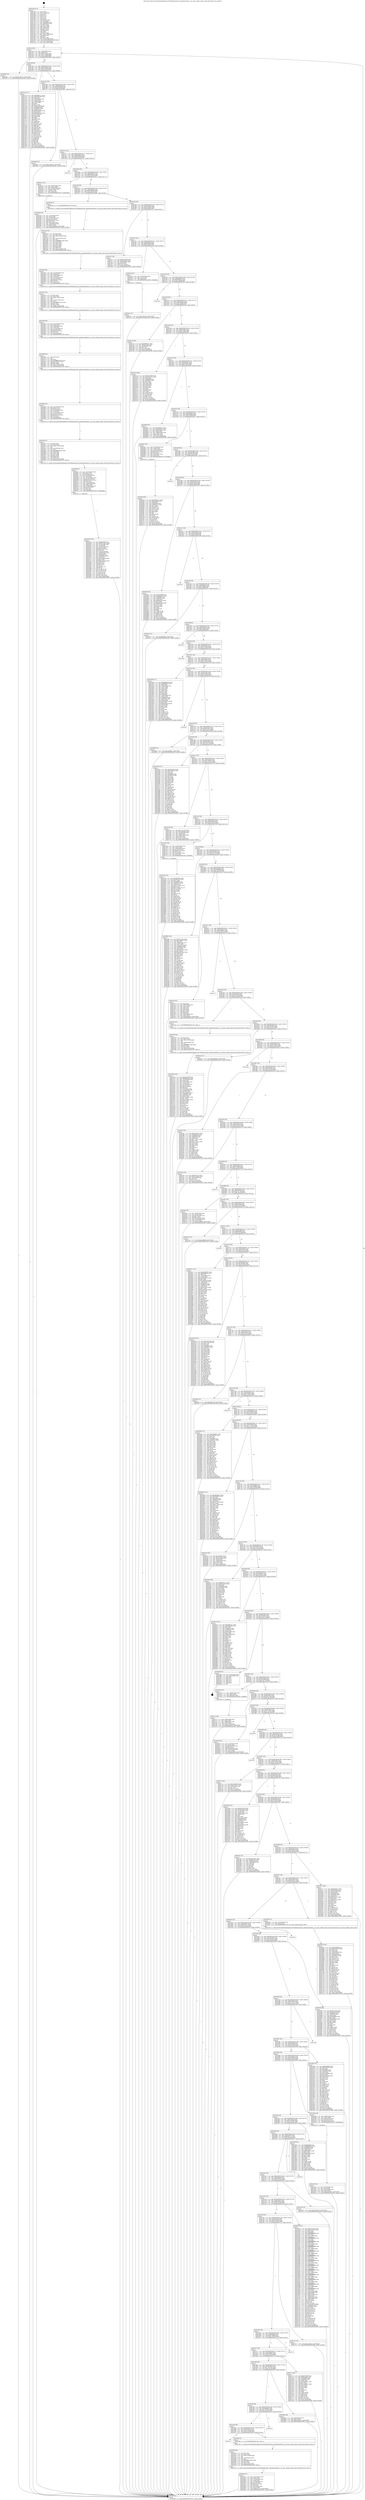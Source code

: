 digraph "0x4012b0" {
  label = "0x4012b0 (/mnt/c/Users/mathe/Desktop/tcc/POCII/binaries/extr_mpvdemuxdemux.c_ds_clear_reader_queue_state_Final-ollvm.out::main(0))"
  labelloc = "t"
  node[shape=record]

  Entry [label="",width=0.3,height=0.3,shape=circle,fillcolor=black,style=filled]
  "0x40131f" [label="{
     0x40131f [32]\l
     | [instrs]\l
     &nbsp;&nbsp;0x40131f \<+6\>: mov -0xa0(%rbp),%eax\l
     &nbsp;&nbsp;0x401325 \<+2\>: mov %eax,%ecx\l
     &nbsp;&nbsp;0x401327 \<+6\>: sub $0x81470aea,%ecx\l
     &nbsp;&nbsp;0x40132d \<+6\>: mov %eax,-0xb4(%rbp)\l
     &nbsp;&nbsp;0x401333 \<+6\>: mov %ecx,-0xb8(%rbp)\l
     &nbsp;&nbsp;0x401339 \<+6\>: je 00000000004020b6 \<main+0xe06\>\l
  }"]
  "0x4020b6" [label="{
     0x4020b6 [15]\l
     | [instrs]\l
     &nbsp;&nbsp;0x4020b6 \<+10\>: movl $0x22200733,-0xa0(%rbp)\l
     &nbsp;&nbsp;0x4020c0 \<+5\>: jmp 0000000000403266 \<main+0x1fb6\>\l
  }"]
  "0x40133f" [label="{
     0x40133f [28]\l
     | [instrs]\l
     &nbsp;&nbsp;0x40133f \<+5\>: jmp 0000000000401344 \<main+0x94\>\l
     &nbsp;&nbsp;0x401344 \<+6\>: mov -0xb4(%rbp),%eax\l
     &nbsp;&nbsp;0x40134a \<+5\>: sub $0x8547ac90,%eax\l
     &nbsp;&nbsp;0x40134f \<+6\>: mov %eax,-0xbc(%rbp)\l
     &nbsp;&nbsp;0x401355 \<+6\>: je 000000000040211b \<main+0xe6b\>\l
  }"]
  Exit [label="",width=0.3,height=0.3,shape=circle,fillcolor=black,style=filled,peripheries=2]
  "0x40211b" [label="{
     0x40211b [171]\l
     | [instrs]\l
     &nbsp;&nbsp;0x40211b \<+5\>: mov $0x6bb8e112,%eax\l
     &nbsp;&nbsp;0x402120 \<+5\>: mov $0x959a20b3,%ecx\l
     &nbsp;&nbsp;0x402125 \<+2\>: mov $0x1,%dl\l
     &nbsp;&nbsp;0x402127 \<+4\>: mov -0x60(%rbp),%rsi\l
     &nbsp;&nbsp;0x40212b \<+2\>: mov (%rsi),%edi\l
     &nbsp;&nbsp;0x40212d \<+4\>: mov -0x68(%rbp),%rsi\l
     &nbsp;&nbsp;0x402131 \<+2\>: cmp (%rsi),%edi\l
     &nbsp;&nbsp;0x402133 \<+4\>: setl %r8b\l
     &nbsp;&nbsp;0x402137 \<+4\>: and $0x1,%r8b\l
     &nbsp;&nbsp;0x40213b \<+4\>: mov %r8b,-0x2d(%rbp)\l
     &nbsp;&nbsp;0x40213f \<+7\>: mov 0x406068,%edi\l
     &nbsp;&nbsp;0x402146 \<+8\>: mov 0x406054,%r9d\l
     &nbsp;&nbsp;0x40214e \<+3\>: mov %edi,%r10d\l
     &nbsp;&nbsp;0x402151 \<+7\>: add $0xfbe86c50,%r10d\l
     &nbsp;&nbsp;0x402158 \<+4\>: sub $0x1,%r10d\l
     &nbsp;&nbsp;0x40215c \<+7\>: sub $0xfbe86c50,%r10d\l
     &nbsp;&nbsp;0x402163 \<+4\>: imul %r10d,%edi\l
     &nbsp;&nbsp;0x402167 \<+3\>: and $0x1,%edi\l
     &nbsp;&nbsp;0x40216a \<+3\>: cmp $0x0,%edi\l
     &nbsp;&nbsp;0x40216d \<+4\>: sete %r8b\l
     &nbsp;&nbsp;0x402171 \<+4\>: cmp $0xa,%r9d\l
     &nbsp;&nbsp;0x402175 \<+4\>: setl %r11b\l
     &nbsp;&nbsp;0x402179 \<+3\>: mov %r8b,%bl\l
     &nbsp;&nbsp;0x40217c \<+3\>: xor $0xff,%bl\l
     &nbsp;&nbsp;0x40217f \<+3\>: mov %r11b,%r14b\l
     &nbsp;&nbsp;0x402182 \<+4\>: xor $0xff,%r14b\l
     &nbsp;&nbsp;0x402186 \<+3\>: xor $0x0,%dl\l
     &nbsp;&nbsp;0x402189 \<+3\>: mov %bl,%r15b\l
     &nbsp;&nbsp;0x40218c \<+4\>: and $0x0,%r15b\l
     &nbsp;&nbsp;0x402190 \<+3\>: and %dl,%r8b\l
     &nbsp;&nbsp;0x402193 \<+3\>: mov %r14b,%r12b\l
     &nbsp;&nbsp;0x402196 \<+4\>: and $0x0,%r12b\l
     &nbsp;&nbsp;0x40219a \<+3\>: and %dl,%r11b\l
     &nbsp;&nbsp;0x40219d \<+3\>: or %r8b,%r15b\l
     &nbsp;&nbsp;0x4021a0 \<+3\>: or %r11b,%r12b\l
     &nbsp;&nbsp;0x4021a3 \<+3\>: xor %r12b,%r15b\l
     &nbsp;&nbsp;0x4021a6 \<+3\>: or %r14b,%bl\l
     &nbsp;&nbsp;0x4021a9 \<+3\>: xor $0xff,%bl\l
     &nbsp;&nbsp;0x4021ac \<+3\>: or $0x0,%dl\l
     &nbsp;&nbsp;0x4021af \<+2\>: and %dl,%bl\l
     &nbsp;&nbsp;0x4021b1 \<+3\>: or %bl,%r15b\l
     &nbsp;&nbsp;0x4021b4 \<+4\>: test $0x1,%r15b\l
     &nbsp;&nbsp;0x4021b8 \<+3\>: cmovne %ecx,%eax\l
     &nbsp;&nbsp;0x4021bb \<+6\>: mov %eax,-0xa0(%rbp)\l
     &nbsp;&nbsp;0x4021c1 \<+5\>: jmp 0000000000403266 \<main+0x1fb6\>\l
  }"]
  "0x40135b" [label="{
     0x40135b [28]\l
     | [instrs]\l
     &nbsp;&nbsp;0x40135b \<+5\>: jmp 0000000000401360 \<main+0xb0\>\l
     &nbsp;&nbsp;0x401360 \<+6\>: mov -0xb4(%rbp),%eax\l
     &nbsp;&nbsp;0x401366 \<+5\>: sub $0x86ab4d4d,%eax\l
     &nbsp;&nbsp;0x40136b \<+6\>: mov %eax,-0xc0(%rbp)\l
     &nbsp;&nbsp;0x401371 \<+6\>: je 00000000004029d5 \<main+0x1725\>\l
  }"]
  "0x402c6c" [label="{
     0x402c6c [15]\l
     | [instrs]\l
     &nbsp;&nbsp;0x402c6c \<+10\>: movl $0x776521bc,-0xa0(%rbp)\l
     &nbsp;&nbsp;0x402c76 \<+5\>: jmp 0000000000403266 \<main+0x1fb6\>\l
  }"]
  "0x4029d5" [label="{
     0x4029d5 [15]\l
     | [instrs]\l
     &nbsp;&nbsp;0x4029d5 \<+10\>: movl $0xcccde624,-0xa0(%rbp)\l
     &nbsp;&nbsp;0x4029df \<+5\>: jmp 0000000000403266 \<main+0x1fb6\>\l
  }"]
  "0x401377" [label="{
     0x401377 [28]\l
     | [instrs]\l
     &nbsp;&nbsp;0x401377 \<+5\>: jmp 000000000040137c \<main+0xcc\>\l
     &nbsp;&nbsp;0x40137c \<+6\>: mov -0xb4(%rbp),%eax\l
     &nbsp;&nbsp;0x401382 \<+5\>: sub $0x88b490e6,%eax\l
     &nbsp;&nbsp;0x401387 \<+6\>: mov %eax,-0xc4(%rbp)\l
     &nbsp;&nbsp;0x40138d \<+6\>: je 0000000000403141 \<main+0x1e91\>\l
  }"]
  "0x402bc8" [label="{
     0x402bc8 [92]\l
     | [instrs]\l
     &nbsp;&nbsp;0x402bc8 \<+5\>: mov $0x4908c417,%edx\l
     &nbsp;&nbsp;0x402bcd \<+5\>: mov $0xfd42f29f,%esi\l
     &nbsp;&nbsp;0x402bd2 \<+3\>: xor %r8d,%r8d\l
     &nbsp;&nbsp;0x402bd5 \<+8\>: mov 0x406068,%r9d\l
     &nbsp;&nbsp;0x402bdd \<+8\>: mov 0x406054,%r10d\l
     &nbsp;&nbsp;0x402be5 \<+4\>: sub $0x1,%r8d\l
     &nbsp;&nbsp;0x402be9 \<+3\>: mov %r9d,%r11d\l
     &nbsp;&nbsp;0x402bec \<+3\>: add %r8d,%r11d\l
     &nbsp;&nbsp;0x402bef \<+4\>: imul %r11d,%r9d\l
     &nbsp;&nbsp;0x402bf3 \<+4\>: and $0x1,%r9d\l
     &nbsp;&nbsp;0x402bf7 \<+4\>: cmp $0x0,%r9d\l
     &nbsp;&nbsp;0x402bfb \<+3\>: sete %bl\l
     &nbsp;&nbsp;0x402bfe \<+4\>: cmp $0xa,%r10d\l
     &nbsp;&nbsp;0x402c02 \<+4\>: setl %r14b\l
     &nbsp;&nbsp;0x402c06 \<+3\>: mov %bl,%r15b\l
     &nbsp;&nbsp;0x402c09 \<+3\>: and %r14b,%r15b\l
     &nbsp;&nbsp;0x402c0c \<+3\>: xor %r14b,%bl\l
     &nbsp;&nbsp;0x402c0f \<+3\>: or %bl,%r15b\l
     &nbsp;&nbsp;0x402c12 \<+4\>: test $0x1,%r15b\l
     &nbsp;&nbsp;0x402c16 \<+3\>: cmovne %esi,%edx\l
     &nbsp;&nbsp;0x402c19 \<+6\>: mov %edx,-0xa0(%rbp)\l
     &nbsp;&nbsp;0x402c1f \<+5\>: jmp 0000000000403266 \<main+0x1fb6\>\l
  }"]
  "0x403141" [label="{
     0x403141\l
  }", style=dashed]
  "0x401393" [label="{
     0x401393 [28]\l
     | [instrs]\l
     &nbsp;&nbsp;0x401393 \<+5\>: jmp 0000000000401398 \<main+0xe8\>\l
     &nbsp;&nbsp;0x401398 \<+6\>: mov -0xb4(%rbp),%eax\l
     &nbsp;&nbsp;0x40139e \<+5\>: sub $0x88d9852c,%eax\l
     &nbsp;&nbsp;0x4013a3 \<+6\>: mov %eax,-0xc8(%rbp)\l
     &nbsp;&nbsp;0x4013a9 \<+6\>: je 0000000000402427 \<main+0x1177\>\l
  }"]
  "0x4027f6" [label="{
     0x4027f6 [153]\l
     | [instrs]\l
     &nbsp;&nbsp;0x4027f6 \<+5\>: mov $0xaf5e26fe,%edx\l
     &nbsp;&nbsp;0x4027fb \<+5\>: mov $0xc887f1d7,%esi\l
     &nbsp;&nbsp;0x402800 \<+3\>: mov $0x1,%r8b\l
     &nbsp;&nbsp;0x402803 \<+8\>: mov 0x406068,%r9d\l
     &nbsp;&nbsp;0x40280b \<+8\>: mov 0x406054,%r10d\l
     &nbsp;&nbsp;0x402813 \<+3\>: mov %r9d,%r11d\l
     &nbsp;&nbsp;0x402816 \<+7\>: sub $0x5f77e832,%r11d\l
     &nbsp;&nbsp;0x40281d \<+4\>: sub $0x1,%r11d\l
     &nbsp;&nbsp;0x402821 \<+7\>: add $0x5f77e832,%r11d\l
     &nbsp;&nbsp;0x402828 \<+4\>: imul %r11d,%r9d\l
     &nbsp;&nbsp;0x40282c \<+4\>: and $0x1,%r9d\l
     &nbsp;&nbsp;0x402830 \<+4\>: cmp $0x0,%r9d\l
     &nbsp;&nbsp;0x402834 \<+3\>: sete %bl\l
     &nbsp;&nbsp;0x402837 \<+4\>: cmp $0xa,%r10d\l
     &nbsp;&nbsp;0x40283b \<+4\>: setl %r14b\l
     &nbsp;&nbsp;0x40283f \<+3\>: mov %bl,%r15b\l
     &nbsp;&nbsp;0x402842 \<+4\>: xor $0xff,%r15b\l
     &nbsp;&nbsp;0x402846 \<+3\>: mov %r14b,%r12b\l
     &nbsp;&nbsp;0x402849 \<+4\>: xor $0xff,%r12b\l
     &nbsp;&nbsp;0x40284d \<+4\>: xor $0x1,%r8b\l
     &nbsp;&nbsp;0x402851 \<+3\>: mov %r15b,%r13b\l
     &nbsp;&nbsp;0x402854 \<+4\>: and $0xff,%r13b\l
     &nbsp;&nbsp;0x402858 \<+3\>: and %r8b,%bl\l
     &nbsp;&nbsp;0x40285b \<+3\>: mov %r12b,%al\l
     &nbsp;&nbsp;0x40285e \<+2\>: and $0xff,%al\l
     &nbsp;&nbsp;0x402860 \<+3\>: and %r8b,%r14b\l
     &nbsp;&nbsp;0x402863 \<+3\>: or %bl,%r13b\l
     &nbsp;&nbsp;0x402866 \<+3\>: or %r14b,%al\l
     &nbsp;&nbsp;0x402869 \<+3\>: xor %al,%r13b\l
     &nbsp;&nbsp;0x40286c \<+3\>: or %r12b,%r15b\l
     &nbsp;&nbsp;0x40286f \<+4\>: xor $0xff,%r15b\l
     &nbsp;&nbsp;0x402873 \<+4\>: or $0x1,%r8b\l
     &nbsp;&nbsp;0x402877 \<+3\>: and %r8b,%r15b\l
     &nbsp;&nbsp;0x40287a \<+3\>: or %r15b,%r13b\l
     &nbsp;&nbsp;0x40287d \<+4\>: test $0x1,%r13b\l
     &nbsp;&nbsp;0x402881 \<+3\>: cmovne %esi,%edx\l
     &nbsp;&nbsp;0x402884 \<+6\>: mov %edx,-0xa0(%rbp)\l
     &nbsp;&nbsp;0x40288a \<+5\>: jmp 0000000000403266 \<main+0x1fb6\>\l
  }"]
  "0x402427" [label="{
     0x402427 [29]\l
     | [instrs]\l
     &nbsp;&nbsp;0x402427 \<+4\>: mov -0x58(%rbp),%rax\l
     &nbsp;&nbsp;0x40242b \<+6\>: movl $0x1,(%rax)\l
     &nbsp;&nbsp;0x402431 \<+4\>: mov -0x58(%rbp),%rax\l
     &nbsp;&nbsp;0x402435 \<+3\>: movslq (%rax),%rax\l
     &nbsp;&nbsp;0x402438 \<+4\>: shl $0x2,%rax\l
     &nbsp;&nbsp;0x40243c \<+3\>: mov %rax,%rdi\l
     &nbsp;&nbsp;0x40243f \<+5\>: call 0000000000401050 \<malloc@plt\>\l
     | [calls]\l
     &nbsp;&nbsp;0x401050 \{1\} (unknown)\l
  }"]
  "0x4013af" [label="{
     0x4013af [28]\l
     | [instrs]\l
     &nbsp;&nbsp;0x4013af \<+5\>: jmp 00000000004013b4 \<main+0x104\>\l
     &nbsp;&nbsp;0x4013b4 \<+6\>: mov -0xb4(%rbp),%eax\l
     &nbsp;&nbsp;0x4013ba \<+5\>: sub $0x8b3bb894,%eax\l
     &nbsp;&nbsp;0x4013bf \<+6\>: mov %eax,-0xcc(%rbp)\l
     &nbsp;&nbsp;0x4013c5 \<+6\>: je 0000000000401ebb \<main+0xc0b\>\l
  }"]
  "0x4026ac" [label="{
     0x4026ac [155]\l
     | [instrs]\l
     &nbsp;&nbsp;0x4026ac \<+5\>: mov $0x6f76df8f,%ecx\l
     &nbsp;&nbsp;0x4026b1 \<+5\>: mov $0x6cebccb9,%edx\l
     &nbsp;&nbsp;0x4026b6 \<+3\>: mov $0x1,%sil\l
     &nbsp;&nbsp;0x4026b9 \<+3\>: xor %r8d,%r8d\l
     &nbsp;&nbsp;0x4026bc \<+4\>: mov -0x48(%rbp),%rax\l
     &nbsp;&nbsp;0x4026c0 \<+6\>: movl $0x0,(%rax)\l
     &nbsp;&nbsp;0x4026c6 \<+8\>: mov 0x406068,%r9d\l
     &nbsp;&nbsp;0x4026ce \<+8\>: mov 0x406054,%r10d\l
     &nbsp;&nbsp;0x4026d6 \<+4\>: sub $0x1,%r8d\l
     &nbsp;&nbsp;0x4026da \<+3\>: mov %r9d,%r11d\l
     &nbsp;&nbsp;0x4026dd \<+3\>: add %r8d,%r11d\l
     &nbsp;&nbsp;0x4026e0 \<+4\>: imul %r11d,%r9d\l
     &nbsp;&nbsp;0x4026e4 \<+4\>: and $0x1,%r9d\l
     &nbsp;&nbsp;0x4026e8 \<+4\>: cmp $0x0,%r9d\l
     &nbsp;&nbsp;0x4026ec \<+3\>: sete %bl\l
     &nbsp;&nbsp;0x4026ef \<+4\>: cmp $0xa,%r10d\l
     &nbsp;&nbsp;0x4026f3 \<+4\>: setl %r14b\l
     &nbsp;&nbsp;0x4026f7 \<+3\>: mov %bl,%r15b\l
     &nbsp;&nbsp;0x4026fa \<+4\>: xor $0xff,%r15b\l
     &nbsp;&nbsp;0x4026fe \<+3\>: mov %r14b,%r12b\l
     &nbsp;&nbsp;0x402701 \<+4\>: xor $0xff,%r12b\l
     &nbsp;&nbsp;0x402705 \<+4\>: xor $0x1,%sil\l
     &nbsp;&nbsp;0x402709 \<+3\>: mov %r15b,%r13b\l
     &nbsp;&nbsp;0x40270c \<+4\>: and $0xff,%r13b\l
     &nbsp;&nbsp;0x402710 \<+3\>: and %sil,%bl\l
     &nbsp;&nbsp;0x402713 \<+3\>: mov %r12b,%al\l
     &nbsp;&nbsp;0x402716 \<+2\>: and $0xff,%al\l
     &nbsp;&nbsp;0x402718 \<+3\>: and %sil,%r14b\l
     &nbsp;&nbsp;0x40271b \<+3\>: or %bl,%r13b\l
     &nbsp;&nbsp;0x40271e \<+3\>: or %r14b,%al\l
     &nbsp;&nbsp;0x402721 \<+3\>: xor %al,%r13b\l
     &nbsp;&nbsp;0x402724 \<+3\>: or %r12b,%r15b\l
     &nbsp;&nbsp;0x402727 \<+4\>: xor $0xff,%r15b\l
     &nbsp;&nbsp;0x40272b \<+4\>: or $0x1,%sil\l
     &nbsp;&nbsp;0x40272f \<+3\>: and %sil,%r15b\l
     &nbsp;&nbsp;0x402732 \<+3\>: or %r15b,%r13b\l
     &nbsp;&nbsp;0x402735 \<+4\>: test $0x1,%r13b\l
     &nbsp;&nbsp;0x402739 \<+3\>: cmovne %edx,%ecx\l
     &nbsp;&nbsp;0x40273c \<+6\>: mov %ecx,-0xa0(%rbp)\l
     &nbsp;&nbsp;0x402742 \<+5\>: jmp 0000000000403266 \<main+0x1fb6\>\l
  }"]
  "0x401ebb" [label="{
     0x401ebb [5]\l
     | [instrs]\l
     &nbsp;&nbsp;0x401ebb \<+5\>: call 0000000000401160 \<next_i\>\l
     | [calls]\l
     &nbsp;&nbsp;0x401160 \{1\} (/mnt/c/Users/mathe/Desktop/tcc/POCII/binaries/extr_mpvdemuxdemux.c_ds_clear_reader_queue_state_Final-ollvm.out::next_i)\l
  }"]
  "0x4013cb" [label="{
     0x4013cb [28]\l
     | [instrs]\l
     &nbsp;&nbsp;0x4013cb \<+5\>: jmp 00000000004013d0 \<main+0x120\>\l
     &nbsp;&nbsp;0x4013d0 \<+6\>: mov -0xb4(%rbp),%eax\l
     &nbsp;&nbsp;0x4013d6 \<+5\>: sub $0x8ca87995,%eax\l
     &nbsp;&nbsp;0x4013db \<+6\>: mov %eax,-0xd0(%rbp)\l
     &nbsp;&nbsp;0x4013e1 \<+6\>: je 0000000000401ce7 \<main+0xa37\>\l
  }"]
  "0x4024cb" [label="{
     0x4024cb [51]\l
     | [instrs]\l
     &nbsp;&nbsp;0x4024cb \<+6\>: mov -0x1fc(%rbp),%ecx\l
     &nbsp;&nbsp;0x4024d1 \<+3\>: imul %eax,%ecx\l
     &nbsp;&nbsp;0x4024d4 \<+4\>: mov -0x78(%rbp),%rdi\l
     &nbsp;&nbsp;0x4024d8 \<+3\>: mov (%rdi),%rdi\l
     &nbsp;&nbsp;0x4024db \<+4\>: mov -0x70(%rbp),%r8\l
     &nbsp;&nbsp;0x4024df \<+3\>: movslq (%r8),%r8\l
     &nbsp;&nbsp;0x4024e2 \<+4\>: imul $0x28,%r8,%r8\l
     &nbsp;&nbsp;0x4024e6 \<+3\>: add %r8,%rdi\l
     &nbsp;&nbsp;0x4024e9 \<+4\>: mov 0x20(%rdi),%rdi\l
     &nbsp;&nbsp;0x4024ed \<+2\>: mov %ecx,(%rdi)\l
     &nbsp;&nbsp;0x4024ef \<+10\>: movl $0xf12b7758,-0xa0(%rbp)\l
     &nbsp;&nbsp;0x4024f9 \<+5\>: jmp 0000000000403266 \<main+0x1fb6\>\l
  }"]
  "0x401ce7" [label="{
     0x401ce7 [30]\l
     | [instrs]\l
     &nbsp;&nbsp;0x401ce7 \<+5\>: mov $0xeb725fe9,%eax\l
     &nbsp;&nbsp;0x401cec \<+5\>: mov $0x5a5af620,%ecx\l
     &nbsp;&nbsp;0x401cf1 \<+3\>: mov -0x34(%rbp),%edx\l
     &nbsp;&nbsp;0x401cf4 \<+3\>: cmp $0x0,%edx\l
     &nbsp;&nbsp;0x401cf7 \<+3\>: cmove %ecx,%eax\l
     &nbsp;&nbsp;0x401cfa \<+6\>: mov %eax,-0xa0(%rbp)\l
     &nbsp;&nbsp;0x401d00 \<+5\>: jmp 0000000000403266 \<main+0x1fb6\>\l
  }"]
  "0x4013e7" [label="{
     0x4013e7 [28]\l
     | [instrs]\l
     &nbsp;&nbsp;0x4013e7 \<+5\>: jmp 00000000004013ec \<main+0x13c\>\l
     &nbsp;&nbsp;0x4013ec \<+6\>: mov -0xb4(%rbp),%eax\l
     &nbsp;&nbsp;0x4013f2 \<+5\>: sub $0x9090f416,%eax\l
     &nbsp;&nbsp;0x4013f7 \<+6\>: mov %eax,-0xd4(%rbp)\l
     &nbsp;&nbsp;0x4013fd \<+6\>: je 0000000000402c5d \<main+0x19ad\>\l
  }"]
  "0x40249f" [label="{
     0x40249f [44]\l
     | [instrs]\l
     &nbsp;&nbsp;0x40249f \<+2\>: xor %ecx,%ecx\l
     &nbsp;&nbsp;0x4024a1 \<+5\>: mov $0x2,%edx\l
     &nbsp;&nbsp;0x4024a6 \<+6\>: mov %edx,-0x1f8(%rbp)\l
     &nbsp;&nbsp;0x4024ac \<+1\>: cltd\l
     &nbsp;&nbsp;0x4024ad \<+6\>: mov -0x1f8(%rbp),%esi\l
     &nbsp;&nbsp;0x4024b3 \<+2\>: idiv %esi\l
     &nbsp;&nbsp;0x4024b5 \<+6\>: imul $0xfffffffe,%edx,%edx\l
     &nbsp;&nbsp;0x4024bb \<+3\>: sub $0x1,%ecx\l
     &nbsp;&nbsp;0x4024be \<+2\>: sub %ecx,%edx\l
     &nbsp;&nbsp;0x4024c0 \<+6\>: mov %edx,-0x1fc(%rbp)\l
     &nbsp;&nbsp;0x4024c6 \<+5\>: call 0000000000401160 \<next_i\>\l
     | [calls]\l
     &nbsp;&nbsp;0x401160 \{1\} (/mnt/c/Users/mathe/Desktop/tcc/POCII/binaries/extr_mpvdemuxdemux.c_ds_clear_reader_queue_state_Final-ollvm.out::next_i)\l
  }"]
  "0x402c5d" [label="{
     0x402c5d [15]\l
     | [instrs]\l
     &nbsp;&nbsp;0x402c5d \<+4\>: mov -0x78(%rbp),%rax\l
     &nbsp;&nbsp;0x402c61 \<+3\>: mov (%rax),%rax\l
     &nbsp;&nbsp;0x402c64 \<+3\>: mov %rax,%rdi\l
     &nbsp;&nbsp;0x402c67 \<+5\>: call 0000000000401030 \<free@plt\>\l
     | [calls]\l
     &nbsp;&nbsp;0x401030 \{1\} (unknown)\l
  }"]
  "0x401403" [label="{
     0x401403 [28]\l
     | [instrs]\l
     &nbsp;&nbsp;0x401403 \<+5\>: jmp 0000000000401408 \<main+0x158\>\l
     &nbsp;&nbsp;0x401408 \<+6\>: mov -0xb4(%rbp),%eax\l
     &nbsp;&nbsp;0x40140e \<+5\>: sub $0x90f36541,%eax\l
     &nbsp;&nbsp;0x401413 \<+6\>: mov %eax,-0xd8(%rbp)\l
     &nbsp;&nbsp;0x401419 \<+6\>: je 0000000000402c8a \<main+0x19da\>\l
  }"]
  "0x401ae7" [label="{
     0x401ae7\l
  }", style=dashed]
  "0x402c8a" [label="{
     0x402c8a\l
  }", style=dashed]
  "0x40141f" [label="{
     0x40141f [28]\l
     | [instrs]\l
     &nbsp;&nbsp;0x40141f \<+5\>: jmp 0000000000401424 \<main+0x174\>\l
     &nbsp;&nbsp;0x401424 \<+6\>: mov -0xb4(%rbp),%eax\l
     &nbsp;&nbsp;0x40142a \<+5\>: sub $0x959a20b3,%eax\l
     &nbsp;&nbsp;0x40142f \<+6\>: mov %eax,-0xdc(%rbp)\l
     &nbsp;&nbsp;0x401435 \<+6\>: je 00000000004021c6 \<main+0xf16\>\l
  }"]
  "0x40249a" [label="{
     0x40249a [5]\l
     | [instrs]\l
     &nbsp;&nbsp;0x40249a \<+5\>: call 0000000000401160 \<next_i\>\l
     | [calls]\l
     &nbsp;&nbsp;0x401160 \{1\} (/mnt/c/Users/mathe/Desktop/tcc/POCII/binaries/extr_mpvdemuxdemux.c_ds_clear_reader_queue_state_Final-ollvm.out::next_i)\l
  }"]
  "0x4021c6" [label="{
     0x4021c6 [30]\l
     | [instrs]\l
     &nbsp;&nbsp;0x4021c6 \<+5\>: mov $0x88d9852c,%eax\l
     &nbsp;&nbsp;0x4021cb \<+5\>: mov $0x9a5ccbb0,%ecx\l
     &nbsp;&nbsp;0x4021d0 \<+3\>: mov -0x2d(%rbp),%dl\l
     &nbsp;&nbsp;0x4021d3 \<+3\>: test $0x1,%dl\l
     &nbsp;&nbsp;0x4021d6 \<+3\>: cmovne %ecx,%eax\l
     &nbsp;&nbsp;0x4021d9 \<+6\>: mov %eax,-0xa0(%rbp)\l
     &nbsp;&nbsp;0x4021df \<+5\>: jmp 0000000000403266 \<main+0x1fb6\>\l
  }"]
  "0x40143b" [label="{
     0x40143b [28]\l
     | [instrs]\l
     &nbsp;&nbsp;0x40143b \<+5\>: jmp 0000000000401440 \<main+0x190\>\l
     &nbsp;&nbsp;0x401440 \<+6\>: mov -0xb4(%rbp),%eax\l
     &nbsp;&nbsp;0x401446 \<+5\>: sub $0x9a5ccbb0,%eax\l
     &nbsp;&nbsp;0x40144b \<+6\>: mov %eax,-0xe0(%rbp)\l
     &nbsp;&nbsp;0x401451 \<+6\>: je 00000000004021e4 \<main+0xf34\>\l
  }"]
  "0x401acb" [label="{
     0x401acb [28]\l
     | [instrs]\l
     &nbsp;&nbsp;0x401acb \<+5\>: jmp 0000000000401ad0 \<main+0x820\>\l
     &nbsp;&nbsp;0x401ad0 \<+6\>: mov -0xb4(%rbp),%eax\l
     &nbsp;&nbsp;0x401ad6 \<+5\>: sub $0x7b55a33a,%eax\l
     &nbsp;&nbsp;0x401adb \<+6\>: mov %eax,-0x1d0(%rbp)\l
     &nbsp;&nbsp;0x401ae1 \<+6\>: je 000000000040249a \<main+0x11ea\>\l
  }"]
  "0x4021e4" [label="{
     0x4021e4 [86]\l
     | [instrs]\l
     &nbsp;&nbsp;0x4021e4 \<+5\>: mov $0xae8e73f8,%eax\l
     &nbsp;&nbsp;0x4021e9 \<+5\>: mov $0xe33070aa,%ecx\l
     &nbsp;&nbsp;0x4021ee \<+2\>: xor %edx,%edx\l
     &nbsp;&nbsp;0x4021f0 \<+7\>: mov 0x406068,%esi\l
     &nbsp;&nbsp;0x4021f7 \<+7\>: mov 0x406054,%edi\l
     &nbsp;&nbsp;0x4021fe \<+3\>: sub $0x1,%edx\l
     &nbsp;&nbsp;0x402201 \<+3\>: mov %esi,%r8d\l
     &nbsp;&nbsp;0x402204 \<+3\>: add %edx,%r8d\l
     &nbsp;&nbsp;0x402207 \<+4\>: imul %r8d,%esi\l
     &nbsp;&nbsp;0x40220b \<+3\>: and $0x1,%esi\l
     &nbsp;&nbsp;0x40220e \<+3\>: cmp $0x0,%esi\l
     &nbsp;&nbsp;0x402211 \<+4\>: sete %r9b\l
     &nbsp;&nbsp;0x402215 \<+3\>: cmp $0xa,%edi\l
     &nbsp;&nbsp;0x402218 \<+4\>: setl %r10b\l
     &nbsp;&nbsp;0x40221c \<+3\>: mov %r9b,%r11b\l
     &nbsp;&nbsp;0x40221f \<+3\>: and %r10b,%r11b\l
     &nbsp;&nbsp;0x402222 \<+3\>: xor %r10b,%r9b\l
     &nbsp;&nbsp;0x402225 \<+3\>: or %r9b,%r11b\l
     &nbsp;&nbsp;0x402228 \<+4\>: test $0x1,%r11b\l
     &nbsp;&nbsp;0x40222c \<+3\>: cmovne %ecx,%eax\l
     &nbsp;&nbsp;0x40222f \<+6\>: mov %eax,-0xa0(%rbp)\l
     &nbsp;&nbsp;0x402235 \<+5\>: jmp 0000000000403266 \<main+0x1fb6\>\l
  }"]
  "0x401457" [label="{
     0x401457 [28]\l
     | [instrs]\l
     &nbsp;&nbsp;0x401457 \<+5\>: jmp 000000000040145c \<main+0x1ac\>\l
     &nbsp;&nbsp;0x40145c \<+6\>: mov -0xb4(%rbp),%eax\l
     &nbsp;&nbsp;0x401462 \<+5\>: sub $0xa4683eec,%eax\l
     &nbsp;&nbsp;0x401467 \<+6\>: mov %eax,-0xe4(%rbp)\l
     &nbsp;&nbsp;0x40146d \<+6\>: je 0000000000402af0 \<main+0x1840\>\l
  }"]
  "0x402d13" [label="{
     0x402d13\l
  }", style=dashed]
  "0x402af0" [label="{
     0x402af0 [36]\l
     | [instrs]\l
     &nbsp;&nbsp;0x402af0 \<+5\>: mov $0x9090f416,%eax\l
     &nbsp;&nbsp;0x402af5 \<+5\>: mov $0x226da6c7,%ecx\l
     &nbsp;&nbsp;0x402afa \<+4\>: mov -0x40(%rbp),%rdx\l
     &nbsp;&nbsp;0x402afe \<+2\>: mov (%rdx),%esi\l
     &nbsp;&nbsp;0x402b00 \<+4\>: mov -0x80(%rbp),%rdx\l
     &nbsp;&nbsp;0x402b04 \<+2\>: cmp (%rdx),%esi\l
     &nbsp;&nbsp;0x402b06 \<+3\>: cmovl %ecx,%eax\l
     &nbsp;&nbsp;0x402b09 \<+6\>: mov %eax,-0xa0(%rbp)\l
     &nbsp;&nbsp;0x402b0f \<+5\>: jmp 0000000000403266 \<main+0x1fb6\>\l
  }"]
  "0x401473" [label="{
     0x401473 [28]\l
     | [instrs]\l
     &nbsp;&nbsp;0x401473 \<+5\>: jmp 0000000000401478 \<main+0x1c8\>\l
     &nbsp;&nbsp;0x401478 \<+6\>: mov -0xb4(%rbp),%eax\l
     &nbsp;&nbsp;0x40147e \<+5\>: sub $0xaa6ba88d,%eax\l
     &nbsp;&nbsp;0x401483 \<+6\>: mov %eax,-0xe8(%rbp)\l
     &nbsp;&nbsp;0x401489 \<+6\>: je 0000000000402ba7 \<main+0x18f7\>\l
  }"]
  "0x401aaf" [label="{
     0x401aaf [28]\l
     | [instrs]\l
     &nbsp;&nbsp;0x401aaf \<+5\>: jmp 0000000000401ab4 \<main+0x804\>\l
     &nbsp;&nbsp;0x401ab4 \<+6\>: mov -0xb4(%rbp),%eax\l
     &nbsp;&nbsp;0x401aba \<+5\>: sub $0x778090f1,%eax\l
     &nbsp;&nbsp;0x401abf \<+6\>: mov %eax,-0x1cc(%rbp)\l
     &nbsp;&nbsp;0x401ac5 \<+6\>: je 0000000000402d13 \<main+0x1a63\>\l
  }"]
  "0x402ba7" [label="{
     0x402ba7 [33]\l
     | [instrs]\l
     &nbsp;&nbsp;0x402ba7 \<+4\>: mov -0x78(%rbp),%rax\l
     &nbsp;&nbsp;0x402bab \<+3\>: mov (%rax),%rax\l
     &nbsp;&nbsp;0x402bae \<+4\>: mov -0x40(%rbp),%rcx\l
     &nbsp;&nbsp;0x402bb2 \<+3\>: movslq (%rcx),%rcx\l
     &nbsp;&nbsp;0x402bb5 \<+4\>: imul $0x28,%rcx,%rcx\l
     &nbsp;&nbsp;0x402bb9 \<+3\>: add %rcx,%rax\l
     &nbsp;&nbsp;0x402bbc \<+4\>: mov 0x20(%rax),%rax\l
     &nbsp;&nbsp;0x402bc0 \<+3\>: mov %rax,%rdi\l
     &nbsp;&nbsp;0x402bc3 \<+5\>: call 0000000000401030 \<free@plt\>\l
     | [calls]\l
     &nbsp;&nbsp;0x401030 \{1\} (unknown)\l
  }"]
  "0x40148f" [label="{
     0x40148f [28]\l
     | [instrs]\l
     &nbsp;&nbsp;0x40148f \<+5\>: jmp 0000000000401494 \<main+0x1e4\>\l
     &nbsp;&nbsp;0x401494 \<+6\>: mov -0xb4(%rbp),%eax\l
     &nbsp;&nbsp;0x40149a \<+5\>: sub $0xae8e73f8,%eax\l
     &nbsp;&nbsp;0x40149f \<+6\>: mov %eax,-0xec(%rbp)\l
     &nbsp;&nbsp;0x4014a5 \<+6\>: je 00000000004030cc \<main+0x1e1c\>\l
  }"]
  "0x402d82" [label="{
     0x402d82 [28]\l
     | [instrs]\l
     &nbsp;&nbsp;0x402d82 \<+7\>: mov -0x98(%rbp),%rax\l
     &nbsp;&nbsp;0x402d89 \<+6\>: movl $0x0,(%rax)\l
     &nbsp;&nbsp;0x402d8f \<+10\>: movl $0x5250a332,-0xa0(%rbp)\l
     &nbsp;&nbsp;0x402d99 \<+5\>: jmp 0000000000403266 \<main+0x1fb6\>\l
  }"]
  "0x4030cc" [label="{
     0x4030cc\l
  }", style=dashed]
  "0x4014ab" [label="{
     0x4014ab [28]\l
     | [instrs]\l
     &nbsp;&nbsp;0x4014ab \<+5\>: jmp 00000000004014b0 \<main+0x200\>\l
     &nbsp;&nbsp;0x4014b0 \<+6\>: mov -0xb4(%rbp),%eax\l
     &nbsp;&nbsp;0x4014b6 \<+5\>: sub $0xaf423523,%eax\l
     &nbsp;&nbsp;0x4014bb \<+6\>: mov %eax,-0xf0(%rbp)\l
     &nbsp;&nbsp;0x4014c1 \<+6\>: je 0000000000402645 \<main+0x1395\>\l
  }"]
  "0x401a93" [label="{
     0x401a93 [28]\l
     | [instrs]\l
     &nbsp;&nbsp;0x401a93 \<+5\>: jmp 0000000000401a98 \<main+0x7e8\>\l
     &nbsp;&nbsp;0x401a98 \<+6\>: mov -0xb4(%rbp),%eax\l
     &nbsp;&nbsp;0x401a9e \<+5\>: sub $0x776521bc,%eax\l
     &nbsp;&nbsp;0x401aa3 \<+6\>: mov %eax,-0x1c8(%rbp)\l
     &nbsp;&nbsp;0x401aa9 \<+6\>: je 0000000000402d82 \<main+0x1ad2\>\l
  }"]
  "0x402645" [label="{
     0x402645 [91]\l
     | [instrs]\l
     &nbsp;&nbsp;0x402645 \<+5\>: mov $0x6f76df8f,%eax\l
     &nbsp;&nbsp;0x40264a \<+5\>: mov $0x466eb2f7,%ecx\l
     &nbsp;&nbsp;0x40264f \<+7\>: mov 0x406068,%edx\l
     &nbsp;&nbsp;0x402656 \<+7\>: mov 0x406054,%esi\l
     &nbsp;&nbsp;0x40265d \<+2\>: mov %edx,%edi\l
     &nbsp;&nbsp;0x40265f \<+6\>: add $0x960e2fc4,%edi\l
     &nbsp;&nbsp;0x402665 \<+3\>: sub $0x1,%edi\l
     &nbsp;&nbsp;0x402668 \<+6\>: sub $0x960e2fc4,%edi\l
     &nbsp;&nbsp;0x40266e \<+3\>: imul %edi,%edx\l
     &nbsp;&nbsp;0x402671 \<+3\>: and $0x1,%edx\l
     &nbsp;&nbsp;0x402674 \<+3\>: cmp $0x0,%edx\l
     &nbsp;&nbsp;0x402677 \<+4\>: sete %r8b\l
     &nbsp;&nbsp;0x40267b \<+3\>: cmp $0xa,%esi\l
     &nbsp;&nbsp;0x40267e \<+4\>: setl %r9b\l
     &nbsp;&nbsp;0x402682 \<+3\>: mov %r8b,%r10b\l
     &nbsp;&nbsp;0x402685 \<+3\>: and %r9b,%r10b\l
     &nbsp;&nbsp;0x402688 \<+3\>: xor %r9b,%r8b\l
     &nbsp;&nbsp;0x40268b \<+3\>: or %r8b,%r10b\l
     &nbsp;&nbsp;0x40268e \<+4\>: test $0x1,%r10b\l
     &nbsp;&nbsp;0x402692 \<+3\>: cmovne %ecx,%eax\l
     &nbsp;&nbsp;0x402695 \<+6\>: mov %eax,-0xa0(%rbp)\l
     &nbsp;&nbsp;0x40269b \<+5\>: jmp 0000000000403266 \<main+0x1fb6\>\l
  }"]
  "0x4014c7" [label="{
     0x4014c7 [28]\l
     | [instrs]\l
     &nbsp;&nbsp;0x4014c7 \<+5\>: jmp 00000000004014cc \<main+0x21c\>\l
     &nbsp;&nbsp;0x4014cc \<+6\>: mov -0xb4(%rbp),%eax\l
     &nbsp;&nbsp;0x4014d2 \<+5\>: sub $0xaf5e26fe,%eax\l
     &nbsp;&nbsp;0x4014d7 \<+6\>: mov %eax,-0xf4(%rbp)\l
     &nbsp;&nbsp;0x4014dd \<+6\>: je 000000000040319f \<main+0x1eef\>\l
  }"]
  "0x40277a" [label="{
     0x40277a [91]\l
     | [instrs]\l
     &nbsp;&nbsp;0x40277a \<+5\>: mov $0xaf5e26fe,%eax\l
     &nbsp;&nbsp;0x40277f \<+5\>: mov $0xd4caefdc,%ecx\l
     &nbsp;&nbsp;0x402784 \<+7\>: mov 0x406068,%edx\l
     &nbsp;&nbsp;0x40278b \<+7\>: mov 0x406054,%esi\l
     &nbsp;&nbsp;0x402792 \<+2\>: mov %edx,%edi\l
     &nbsp;&nbsp;0x402794 \<+6\>: sub $0x76aa9301,%edi\l
     &nbsp;&nbsp;0x40279a \<+3\>: sub $0x1,%edi\l
     &nbsp;&nbsp;0x40279d \<+6\>: add $0x76aa9301,%edi\l
     &nbsp;&nbsp;0x4027a3 \<+3\>: imul %edi,%edx\l
     &nbsp;&nbsp;0x4027a6 \<+3\>: and $0x1,%edx\l
     &nbsp;&nbsp;0x4027a9 \<+3\>: cmp $0x0,%edx\l
     &nbsp;&nbsp;0x4027ac \<+4\>: sete %r8b\l
     &nbsp;&nbsp;0x4027b0 \<+3\>: cmp $0xa,%esi\l
     &nbsp;&nbsp;0x4027b3 \<+4\>: setl %r9b\l
     &nbsp;&nbsp;0x4027b7 \<+3\>: mov %r8b,%r10b\l
     &nbsp;&nbsp;0x4027ba \<+3\>: and %r9b,%r10b\l
     &nbsp;&nbsp;0x4027bd \<+3\>: xor %r9b,%r8b\l
     &nbsp;&nbsp;0x4027c0 \<+3\>: or %r8b,%r10b\l
     &nbsp;&nbsp;0x4027c3 \<+4\>: test $0x1,%r10b\l
     &nbsp;&nbsp;0x4027c7 \<+3\>: cmovne %ecx,%eax\l
     &nbsp;&nbsp;0x4027ca \<+6\>: mov %eax,-0xa0(%rbp)\l
     &nbsp;&nbsp;0x4027d0 \<+5\>: jmp 0000000000403266 \<main+0x1fb6\>\l
  }"]
  "0x40319f" [label="{
     0x40319f\l
  }", style=dashed]
  "0x4014e3" [label="{
     0x4014e3 [28]\l
     | [instrs]\l
     &nbsp;&nbsp;0x4014e3 \<+5\>: jmp 00000000004014e8 \<main+0x238\>\l
     &nbsp;&nbsp;0x4014e8 \<+6\>: mov -0xb4(%rbp),%eax\l
     &nbsp;&nbsp;0x4014ee \<+5\>: sub $0xb286f4cd,%eax\l
     &nbsp;&nbsp;0x4014f3 \<+6\>: mov %eax,-0xf8(%rbp)\l
     &nbsp;&nbsp;0x4014f9 \<+6\>: je 00000000004022f7 \<main+0x1047\>\l
  }"]
  "0x401a77" [label="{
     0x401a77 [28]\l
     | [instrs]\l
     &nbsp;&nbsp;0x401a77 \<+5\>: jmp 0000000000401a7c \<main+0x7cc\>\l
     &nbsp;&nbsp;0x401a7c \<+6\>: mov -0xb4(%rbp),%eax\l
     &nbsp;&nbsp;0x401a82 \<+5\>: sub $0x74f4d4d0,%eax\l
     &nbsp;&nbsp;0x401a87 \<+6\>: mov %eax,-0x1c4(%rbp)\l
     &nbsp;&nbsp;0x401a8d \<+6\>: je 000000000040277a \<main+0x14ca\>\l
  }"]
  "0x4022f7" [label="{
     0x4022f7 [15]\l
     | [instrs]\l
     &nbsp;&nbsp;0x4022f7 \<+10\>: movl $0x59fa2bf8,-0xa0(%rbp)\l
     &nbsp;&nbsp;0x402301 \<+5\>: jmp 0000000000403266 \<main+0x1fb6\>\l
  }"]
  "0x4014ff" [label="{
     0x4014ff [28]\l
     | [instrs]\l
     &nbsp;&nbsp;0x4014ff \<+5\>: jmp 0000000000401504 \<main+0x254\>\l
     &nbsp;&nbsp;0x401504 \<+6\>: mov -0xb4(%rbp),%eax\l
     &nbsp;&nbsp;0x40150a \<+5\>: sub $0xb62be6c2,%eax\l
     &nbsp;&nbsp;0x40150f \<+6\>: mov %eax,-0xfc(%rbp)\l
     &nbsp;&nbsp;0x401515 \<+6\>: je 00000000004031f1 \<main+0x1f41\>\l
  }"]
  "0x40317a" [label="{
     0x40317a\l
  }", style=dashed]
  "0x4031f1" [label="{
     0x4031f1\l
  }", style=dashed]
  "0x40151b" [label="{
     0x40151b [28]\l
     | [instrs]\l
     &nbsp;&nbsp;0x40151b \<+5\>: jmp 0000000000401520 \<main+0x270\>\l
     &nbsp;&nbsp;0x401520 \<+6\>: mov -0xb4(%rbp),%eax\l
     &nbsp;&nbsp;0x401526 \<+5\>: sub $0xc450c43e,%eax\l
     &nbsp;&nbsp;0x40152b \<+6\>: mov %eax,-0x100(%rbp)\l
     &nbsp;&nbsp;0x401531 \<+6\>: je 000000000040316b \<main+0x1ebb\>\l
  }"]
  "0x401a5b" [label="{
     0x401a5b [28]\l
     | [instrs]\l
     &nbsp;&nbsp;0x401a5b \<+5\>: jmp 0000000000401a60 \<main+0x7b0\>\l
     &nbsp;&nbsp;0x401a60 \<+6\>: mov -0xb4(%rbp),%eax\l
     &nbsp;&nbsp;0x401a66 \<+5\>: sub $0x6f76df8f,%eax\l
     &nbsp;&nbsp;0x401a6b \<+6\>: mov %eax,-0x1c0(%rbp)\l
     &nbsp;&nbsp;0x401a71 \<+6\>: je 000000000040317a \<main+0x1eca\>\l
  }"]
  "0x40316b" [label="{
     0x40316b\l
  }", style=dashed]
  "0x401537" [label="{
     0x401537 [28]\l
     | [instrs]\l
     &nbsp;&nbsp;0x401537 \<+5\>: jmp 000000000040153c \<main+0x28c\>\l
     &nbsp;&nbsp;0x40153c \<+6\>: mov -0xb4(%rbp),%eax\l
     &nbsp;&nbsp;0x401542 \<+5\>: sub $0xc6e33f53,%eax\l
     &nbsp;&nbsp;0x401547 \<+6\>: mov %eax,-0x104(%rbp)\l
     &nbsp;&nbsp;0x40154d \<+6\>: je 0000000000402399 \<main+0x10e9\>\l
  }"]
  "0x402747" [label="{
     0x402747 [15]\l
     | [instrs]\l
     &nbsp;&nbsp;0x402747 \<+10\>: movl $0xcccde624,-0xa0(%rbp)\l
     &nbsp;&nbsp;0x402751 \<+5\>: jmp 0000000000403266 \<main+0x1fb6\>\l
  }"]
  "0x402399" [label="{
     0x402399 [127]\l
     | [instrs]\l
     &nbsp;&nbsp;0x402399 \<+5\>: mov $0x88b490e6,%eax\l
     &nbsp;&nbsp;0x40239e \<+5\>: mov $0x6bdded16,%ecx\l
     &nbsp;&nbsp;0x4023a3 \<+2\>: xor %edx,%edx\l
     &nbsp;&nbsp;0x4023a5 \<+4\>: mov -0x60(%rbp),%rsi\l
     &nbsp;&nbsp;0x4023a9 \<+2\>: mov (%rsi),%edi\l
     &nbsp;&nbsp;0x4023ab \<+3\>: mov %edx,%r8d\l
     &nbsp;&nbsp;0x4023ae \<+3\>: sub %edi,%r8d\l
     &nbsp;&nbsp;0x4023b1 \<+2\>: mov %edx,%edi\l
     &nbsp;&nbsp;0x4023b3 \<+3\>: sub $0x1,%edi\l
     &nbsp;&nbsp;0x4023b6 \<+3\>: add %edi,%r8d\l
     &nbsp;&nbsp;0x4023b9 \<+3\>: sub %r8d,%edx\l
     &nbsp;&nbsp;0x4023bc \<+4\>: mov -0x60(%rbp),%rsi\l
     &nbsp;&nbsp;0x4023c0 \<+2\>: mov %edx,(%rsi)\l
     &nbsp;&nbsp;0x4023c2 \<+7\>: mov 0x406068,%edx\l
     &nbsp;&nbsp;0x4023c9 \<+7\>: mov 0x406054,%edi\l
     &nbsp;&nbsp;0x4023d0 \<+3\>: mov %edx,%r8d\l
     &nbsp;&nbsp;0x4023d3 \<+7\>: add $0x84008163,%r8d\l
     &nbsp;&nbsp;0x4023da \<+4\>: sub $0x1,%r8d\l
     &nbsp;&nbsp;0x4023de \<+7\>: sub $0x84008163,%r8d\l
     &nbsp;&nbsp;0x4023e5 \<+4\>: imul %r8d,%edx\l
     &nbsp;&nbsp;0x4023e9 \<+3\>: and $0x1,%edx\l
     &nbsp;&nbsp;0x4023ec \<+3\>: cmp $0x0,%edx\l
     &nbsp;&nbsp;0x4023ef \<+4\>: sete %r9b\l
     &nbsp;&nbsp;0x4023f3 \<+3\>: cmp $0xa,%edi\l
     &nbsp;&nbsp;0x4023f6 \<+4\>: setl %r10b\l
     &nbsp;&nbsp;0x4023fa \<+3\>: mov %r9b,%r11b\l
     &nbsp;&nbsp;0x4023fd \<+3\>: and %r10b,%r11b\l
     &nbsp;&nbsp;0x402400 \<+3\>: xor %r10b,%r9b\l
     &nbsp;&nbsp;0x402403 \<+3\>: or %r9b,%r11b\l
     &nbsp;&nbsp;0x402406 \<+4\>: test $0x1,%r11b\l
     &nbsp;&nbsp;0x40240a \<+3\>: cmovne %ecx,%eax\l
     &nbsp;&nbsp;0x40240d \<+6\>: mov %eax,-0xa0(%rbp)\l
     &nbsp;&nbsp;0x402413 \<+5\>: jmp 0000000000403266 \<main+0x1fb6\>\l
  }"]
  "0x401553" [label="{
     0x401553 [28]\l
     | [instrs]\l
     &nbsp;&nbsp;0x401553 \<+5\>: jmp 0000000000401558 \<main+0x2a8\>\l
     &nbsp;&nbsp;0x401558 \<+6\>: mov -0xb4(%rbp),%eax\l
     &nbsp;&nbsp;0x40155e \<+5\>: sub $0xc8433c95,%eax\l
     &nbsp;&nbsp;0x401563 \<+6\>: mov %eax,-0x108(%rbp)\l
     &nbsp;&nbsp;0x401569 \<+6\>: je 0000000000402eef \<main+0x1c3f\>\l
  }"]
  "0x402444" [label="{
     0x402444 [50]\l
     | [instrs]\l
     &nbsp;&nbsp;0x402444 \<+4\>: mov -0x78(%rbp),%rdi\l
     &nbsp;&nbsp;0x402448 \<+3\>: mov (%rdi),%rdi\l
     &nbsp;&nbsp;0x40244b \<+4\>: mov -0x70(%rbp),%rcx\l
     &nbsp;&nbsp;0x40244f \<+3\>: movslq (%rcx),%rcx\l
     &nbsp;&nbsp;0x402452 \<+4\>: imul $0x28,%rcx,%rcx\l
     &nbsp;&nbsp;0x402456 \<+3\>: add %rcx,%rdi\l
     &nbsp;&nbsp;0x402459 \<+4\>: mov %rax,0x20(%rdi)\l
     &nbsp;&nbsp;0x40245d \<+4\>: mov -0x50(%rbp),%rax\l
     &nbsp;&nbsp;0x402461 \<+6\>: movl $0x0,(%rax)\l
     &nbsp;&nbsp;0x402467 \<+10\>: movl $0x1e4ebdf9,-0xa0(%rbp)\l
     &nbsp;&nbsp;0x402471 \<+5\>: jmp 0000000000403266 \<main+0x1fb6\>\l
  }"]
  "0x402eef" [label="{
     0x402eef\l
  }", style=dashed]
  "0x40156f" [label="{
     0x40156f [28]\l
     | [instrs]\l
     &nbsp;&nbsp;0x40156f \<+5\>: jmp 0000000000401574 \<main+0x2c4\>\l
     &nbsp;&nbsp;0x401574 \<+6\>: mov -0xb4(%rbp),%eax\l
     &nbsp;&nbsp;0x40157a \<+5\>: sub $0xc887f1d7,%eax\l
     &nbsp;&nbsp;0x40157f \<+6\>: mov %eax,-0x10c(%rbp)\l
     &nbsp;&nbsp;0x401585 \<+6\>: je 000000000040288f \<main+0x15df\>\l
  }"]
  "0x40226b" [label="{
     0x40226b [140]\l
     | [instrs]\l
     &nbsp;&nbsp;0x40226b \<+5\>: mov $0xae8e73f8,%ecx\l
     &nbsp;&nbsp;0x402270 \<+5\>: mov $0xb286f4cd,%edx\l
     &nbsp;&nbsp;0x402275 \<+6\>: mov -0x1f4(%rbp),%esi\l
     &nbsp;&nbsp;0x40227b \<+3\>: imul %eax,%esi\l
     &nbsp;&nbsp;0x40227e \<+4\>: mov -0x78(%rbp),%rdi\l
     &nbsp;&nbsp;0x402282 \<+3\>: mov (%rdi),%rdi\l
     &nbsp;&nbsp;0x402285 \<+4\>: mov -0x70(%rbp),%r8\l
     &nbsp;&nbsp;0x402289 \<+3\>: movslq (%r8),%r8\l
     &nbsp;&nbsp;0x40228c \<+4\>: imul $0x28,%r8,%r8\l
     &nbsp;&nbsp;0x402290 \<+3\>: add %r8,%rdi\l
     &nbsp;&nbsp;0x402293 \<+4\>: mov 0x18(%rdi),%rdi\l
     &nbsp;&nbsp;0x402297 \<+4\>: mov -0x60(%rbp),%r8\l
     &nbsp;&nbsp;0x40229b \<+3\>: movslq (%r8),%r8\l
     &nbsp;&nbsp;0x40229e \<+4\>: mov %esi,(%rdi,%r8,4)\l
     &nbsp;&nbsp;0x4022a2 \<+7\>: mov 0x406068,%eax\l
     &nbsp;&nbsp;0x4022a9 \<+7\>: mov 0x406054,%esi\l
     &nbsp;&nbsp;0x4022b0 \<+3\>: mov %eax,%r9d\l
     &nbsp;&nbsp;0x4022b3 \<+7\>: sub $0xc70cab83,%r9d\l
     &nbsp;&nbsp;0x4022ba \<+4\>: sub $0x1,%r9d\l
     &nbsp;&nbsp;0x4022be \<+7\>: add $0xc70cab83,%r9d\l
     &nbsp;&nbsp;0x4022c5 \<+4\>: imul %r9d,%eax\l
     &nbsp;&nbsp;0x4022c9 \<+3\>: and $0x1,%eax\l
     &nbsp;&nbsp;0x4022cc \<+3\>: cmp $0x0,%eax\l
     &nbsp;&nbsp;0x4022cf \<+4\>: sete %r10b\l
     &nbsp;&nbsp;0x4022d3 \<+3\>: cmp $0xa,%esi\l
     &nbsp;&nbsp;0x4022d6 \<+4\>: setl %r11b\l
     &nbsp;&nbsp;0x4022da \<+3\>: mov %r10b,%bl\l
     &nbsp;&nbsp;0x4022dd \<+3\>: and %r11b,%bl\l
     &nbsp;&nbsp;0x4022e0 \<+3\>: xor %r11b,%r10b\l
     &nbsp;&nbsp;0x4022e3 \<+3\>: or %r10b,%bl\l
     &nbsp;&nbsp;0x4022e6 \<+3\>: test $0x1,%bl\l
     &nbsp;&nbsp;0x4022e9 \<+3\>: cmovne %edx,%ecx\l
     &nbsp;&nbsp;0x4022ec \<+6\>: mov %ecx,-0xa0(%rbp)\l
     &nbsp;&nbsp;0x4022f2 \<+5\>: jmp 0000000000403266 \<main+0x1fb6\>\l
  }"]
  "0x40288f" [label="{
     0x40288f [15]\l
     | [instrs]\l
     &nbsp;&nbsp;0x40288f \<+10\>: movl $0x10d38f81,-0xa0(%rbp)\l
     &nbsp;&nbsp;0x402899 \<+5\>: jmp 0000000000403266 \<main+0x1fb6\>\l
  }"]
  "0x40158b" [label="{
     0x40158b [28]\l
     | [instrs]\l
     &nbsp;&nbsp;0x40158b \<+5\>: jmp 0000000000401590 \<main+0x2e0\>\l
     &nbsp;&nbsp;0x401590 \<+6\>: mov -0xb4(%rbp),%eax\l
     &nbsp;&nbsp;0x401596 \<+5\>: sub $0xcb567919,%eax\l
     &nbsp;&nbsp;0x40159b \<+6\>: mov %eax,-0x110(%rbp)\l
     &nbsp;&nbsp;0x4015a1 \<+6\>: je 0000000000401d3f \<main+0xa8f\>\l
  }"]
  "0x40223f" [label="{
     0x40223f [44]\l
     | [instrs]\l
     &nbsp;&nbsp;0x40223f \<+2\>: xor %ecx,%ecx\l
     &nbsp;&nbsp;0x402241 \<+5\>: mov $0x2,%edx\l
     &nbsp;&nbsp;0x402246 \<+6\>: mov %edx,-0x1f0(%rbp)\l
     &nbsp;&nbsp;0x40224c \<+1\>: cltd\l
     &nbsp;&nbsp;0x40224d \<+6\>: mov -0x1f0(%rbp),%esi\l
     &nbsp;&nbsp;0x402253 \<+2\>: idiv %esi\l
     &nbsp;&nbsp;0x402255 \<+6\>: imul $0xfffffffe,%edx,%edx\l
     &nbsp;&nbsp;0x40225b \<+3\>: sub $0x1,%ecx\l
     &nbsp;&nbsp;0x40225e \<+2\>: sub %ecx,%edx\l
     &nbsp;&nbsp;0x402260 \<+6\>: mov %edx,-0x1f4(%rbp)\l
     &nbsp;&nbsp;0x402266 \<+5\>: call 0000000000401160 \<next_i\>\l
     | [calls]\l
     &nbsp;&nbsp;0x401160 \{1\} (/mnt/c/Users/mathe/Desktop/tcc/POCII/binaries/extr_mpvdemuxdemux.c_ds_clear_reader_queue_state_Final-ollvm.out::next_i)\l
  }"]
  "0x401d3f" [label="{
     0x401d3f [137]\l
     | [instrs]\l
     &nbsp;&nbsp;0x401d3f \<+5\>: mov $0xc8433c95,%eax\l
     &nbsp;&nbsp;0x401d44 \<+5\>: mov $0x309c8c3b,%ecx\l
     &nbsp;&nbsp;0x401d49 \<+2\>: mov $0x1,%dl\l
     &nbsp;&nbsp;0x401d4b \<+2\>: xor %esi,%esi\l
     &nbsp;&nbsp;0x401d4d \<+7\>: mov 0x406068,%edi\l
     &nbsp;&nbsp;0x401d54 \<+8\>: mov 0x406054,%r8d\l
     &nbsp;&nbsp;0x401d5c \<+3\>: sub $0x1,%esi\l
     &nbsp;&nbsp;0x401d5f \<+3\>: mov %edi,%r9d\l
     &nbsp;&nbsp;0x401d62 \<+3\>: add %esi,%r9d\l
     &nbsp;&nbsp;0x401d65 \<+4\>: imul %r9d,%edi\l
     &nbsp;&nbsp;0x401d69 \<+3\>: and $0x1,%edi\l
     &nbsp;&nbsp;0x401d6c \<+3\>: cmp $0x0,%edi\l
     &nbsp;&nbsp;0x401d6f \<+4\>: sete %r10b\l
     &nbsp;&nbsp;0x401d73 \<+4\>: cmp $0xa,%r8d\l
     &nbsp;&nbsp;0x401d77 \<+4\>: setl %r11b\l
     &nbsp;&nbsp;0x401d7b \<+3\>: mov %r10b,%bl\l
     &nbsp;&nbsp;0x401d7e \<+3\>: xor $0xff,%bl\l
     &nbsp;&nbsp;0x401d81 \<+3\>: mov %r11b,%r14b\l
     &nbsp;&nbsp;0x401d84 \<+4\>: xor $0xff,%r14b\l
     &nbsp;&nbsp;0x401d88 \<+3\>: xor $0x1,%dl\l
     &nbsp;&nbsp;0x401d8b \<+3\>: mov %bl,%r15b\l
     &nbsp;&nbsp;0x401d8e \<+4\>: and $0xff,%r15b\l
     &nbsp;&nbsp;0x401d92 \<+3\>: and %dl,%r10b\l
     &nbsp;&nbsp;0x401d95 \<+3\>: mov %r14b,%r12b\l
     &nbsp;&nbsp;0x401d98 \<+4\>: and $0xff,%r12b\l
     &nbsp;&nbsp;0x401d9c \<+3\>: and %dl,%r11b\l
     &nbsp;&nbsp;0x401d9f \<+3\>: or %r10b,%r15b\l
     &nbsp;&nbsp;0x401da2 \<+3\>: or %r11b,%r12b\l
     &nbsp;&nbsp;0x401da5 \<+3\>: xor %r12b,%r15b\l
     &nbsp;&nbsp;0x401da8 \<+3\>: or %r14b,%bl\l
     &nbsp;&nbsp;0x401dab \<+3\>: xor $0xff,%bl\l
     &nbsp;&nbsp;0x401dae \<+3\>: or $0x1,%dl\l
     &nbsp;&nbsp;0x401db1 \<+2\>: and %dl,%bl\l
     &nbsp;&nbsp;0x401db3 \<+3\>: or %bl,%r15b\l
     &nbsp;&nbsp;0x401db6 \<+4\>: test $0x1,%r15b\l
     &nbsp;&nbsp;0x401dba \<+3\>: cmovne %ecx,%eax\l
     &nbsp;&nbsp;0x401dbd \<+6\>: mov %eax,-0xa0(%rbp)\l
     &nbsp;&nbsp;0x401dc3 \<+5\>: jmp 0000000000403266 \<main+0x1fb6\>\l
  }"]
  "0x4015a7" [label="{
     0x4015a7 [28]\l
     | [instrs]\l
     &nbsp;&nbsp;0x4015a7 \<+5\>: jmp 00000000004015ac \<main+0x2fc\>\l
     &nbsp;&nbsp;0x4015ac \<+6\>: mov -0xb4(%rbp),%eax\l
     &nbsp;&nbsp;0x4015b2 \<+5\>: sub $0xcccde624,%eax\l
     &nbsp;&nbsp;0x4015b7 \<+6\>: mov %eax,-0x114(%rbp)\l
     &nbsp;&nbsp;0x4015bd \<+6\>: je 0000000000402756 \<main+0x14a6\>\l
  }"]
  "0x402036" [label="{
     0x402036 [128]\l
     | [instrs]\l
     &nbsp;&nbsp;0x402036 \<+5\>: mov $0xffabe9f9,%ecx\l
     &nbsp;&nbsp;0x40203b \<+5\>: mov $0x81470aea,%edx\l
     &nbsp;&nbsp;0x402040 \<+4\>: mov -0x78(%rbp),%rdi\l
     &nbsp;&nbsp;0x402044 \<+3\>: mov (%rdi),%rdi\l
     &nbsp;&nbsp;0x402047 \<+4\>: mov -0x70(%rbp),%r8\l
     &nbsp;&nbsp;0x40204b \<+3\>: movslq (%r8),%r8\l
     &nbsp;&nbsp;0x40204e \<+4\>: imul $0x28,%r8,%r8\l
     &nbsp;&nbsp;0x402052 \<+3\>: add %r8,%rdi\l
     &nbsp;&nbsp;0x402055 \<+4\>: mov %rax,0x18(%rdi)\l
     &nbsp;&nbsp;0x402059 \<+4\>: mov -0x60(%rbp),%rax\l
     &nbsp;&nbsp;0x40205d \<+6\>: movl $0x0,(%rax)\l
     &nbsp;&nbsp;0x402063 \<+7\>: mov 0x406068,%esi\l
     &nbsp;&nbsp;0x40206a \<+8\>: mov 0x406054,%r11d\l
     &nbsp;&nbsp;0x402072 \<+2\>: mov %esi,%ebx\l
     &nbsp;&nbsp;0x402074 \<+6\>: sub $0x8a185294,%ebx\l
     &nbsp;&nbsp;0x40207a \<+3\>: sub $0x1,%ebx\l
     &nbsp;&nbsp;0x40207d \<+6\>: add $0x8a185294,%ebx\l
     &nbsp;&nbsp;0x402083 \<+3\>: imul %ebx,%esi\l
     &nbsp;&nbsp;0x402086 \<+3\>: and $0x1,%esi\l
     &nbsp;&nbsp;0x402089 \<+3\>: cmp $0x0,%esi\l
     &nbsp;&nbsp;0x40208c \<+4\>: sete %r14b\l
     &nbsp;&nbsp;0x402090 \<+4\>: cmp $0xa,%r11d\l
     &nbsp;&nbsp;0x402094 \<+4\>: setl %r15b\l
     &nbsp;&nbsp;0x402098 \<+3\>: mov %r14b,%r12b\l
     &nbsp;&nbsp;0x40209b \<+3\>: and %r15b,%r12b\l
     &nbsp;&nbsp;0x40209e \<+3\>: xor %r15b,%r14b\l
     &nbsp;&nbsp;0x4020a1 \<+3\>: or %r14b,%r12b\l
     &nbsp;&nbsp;0x4020a4 \<+4\>: test $0x1,%r12b\l
     &nbsp;&nbsp;0x4020a8 \<+3\>: cmovne %edx,%ecx\l
     &nbsp;&nbsp;0x4020ab \<+6\>: mov %ecx,-0xa0(%rbp)\l
     &nbsp;&nbsp;0x4020b1 \<+5\>: jmp 0000000000403266 \<main+0x1fb6\>\l
  }"]
  "0x402756" [label="{
     0x402756 [36]\l
     | [instrs]\l
     &nbsp;&nbsp;0x402756 \<+5\>: mov $0x1737c57b,%eax\l
     &nbsp;&nbsp;0x40275b \<+5\>: mov $0x74f4d4d0,%ecx\l
     &nbsp;&nbsp;0x402760 \<+4\>: mov -0x48(%rbp),%rdx\l
     &nbsp;&nbsp;0x402764 \<+2\>: mov (%rdx),%esi\l
     &nbsp;&nbsp;0x402766 \<+4\>: mov -0x80(%rbp),%rdx\l
     &nbsp;&nbsp;0x40276a \<+2\>: cmp (%rdx),%esi\l
     &nbsp;&nbsp;0x40276c \<+3\>: cmovl %ecx,%eax\l
     &nbsp;&nbsp;0x40276f \<+6\>: mov %eax,-0xa0(%rbp)\l
     &nbsp;&nbsp;0x402775 \<+5\>: jmp 0000000000403266 \<main+0x1fb6\>\l
  }"]
  "0x4015c3" [label="{
     0x4015c3 [28]\l
     | [instrs]\l
     &nbsp;&nbsp;0x4015c3 \<+5\>: jmp 00000000004015c8 \<main+0x318\>\l
     &nbsp;&nbsp;0x4015c8 \<+6\>: mov -0xb4(%rbp),%eax\l
     &nbsp;&nbsp;0x4015ce \<+5\>: sub $0xd4caefdc,%eax\l
     &nbsp;&nbsp;0x4015d3 \<+6\>: mov %eax,-0x118(%rbp)\l
     &nbsp;&nbsp;0x4015d9 \<+6\>: je 00000000004027d5 \<main+0x1525\>\l
  }"]
  "0x401ff3" [label="{
     0x401ff3 [67]\l
     | [instrs]\l
     &nbsp;&nbsp;0x401ff3 \<+6\>: mov -0x1ec(%rbp),%ecx\l
     &nbsp;&nbsp;0x401ff9 \<+3\>: imul %eax,%ecx\l
     &nbsp;&nbsp;0x401ffc \<+3\>: movslq %ecx,%r8\l
     &nbsp;&nbsp;0x401fff \<+4\>: mov -0x78(%rbp),%r9\l
     &nbsp;&nbsp;0x402003 \<+3\>: mov (%r9),%r9\l
     &nbsp;&nbsp;0x402006 \<+4\>: mov -0x70(%rbp),%r10\l
     &nbsp;&nbsp;0x40200a \<+3\>: movslq (%r10),%r10\l
     &nbsp;&nbsp;0x40200d \<+4\>: imul $0x28,%r10,%r10\l
     &nbsp;&nbsp;0x402011 \<+3\>: add %r10,%r9\l
     &nbsp;&nbsp;0x402014 \<+4\>: mov %r8,0x10(%r9)\l
     &nbsp;&nbsp;0x402018 \<+4\>: mov -0x68(%rbp),%r8\l
     &nbsp;&nbsp;0x40201c \<+7\>: movl $0x1,(%r8)\l
     &nbsp;&nbsp;0x402023 \<+4\>: mov -0x68(%rbp),%r8\l
     &nbsp;&nbsp;0x402027 \<+3\>: movslq (%r8),%r8\l
     &nbsp;&nbsp;0x40202a \<+4\>: shl $0x2,%r8\l
     &nbsp;&nbsp;0x40202e \<+3\>: mov %r8,%rdi\l
     &nbsp;&nbsp;0x402031 \<+5\>: call 0000000000401050 \<malloc@plt\>\l
     | [calls]\l
     &nbsp;&nbsp;0x401050 \{1\} (unknown)\l
  }"]
  "0x4027d5" [label="{
     0x4027d5 [33]\l
     | [instrs]\l
     &nbsp;&nbsp;0x4027d5 \<+4\>: mov -0x78(%rbp),%rax\l
     &nbsp;&nbsp;0x4027d9 \<+3\>: mov (%rax),%rax\l
     &nbsp;&nbsp;0x4027dc \<+4\>: mov -0x48(%rbp),%rcx\l
     &nbsp;&nbsp;0x4027e0 \<+3\>: movslq (%rcx),%rcx\l
     &nbsp;&nbsp;0x4027e3 \<+4\>: imul $0x28,%rcx,%rcx\l
     &nbsp;&nbsp;0x4027e7 \<+3\>: add %rcx,%rax\l
     &nbsp;&nbsp;0x4027ea \<+4\>: mov 0x18(%rax),%rax\l
     &nbsp;&nbsp;0x4027ee \<+3\>: mov %rax,%rdi\l
     &nbsp;&nbsp;0x4027f1 \<+5\>: call 0000000000401030 \<free@plt\>\l
     | [calls]\l
     &nbsp;&nbsp;0x401030 \{1\} (unknown)\l
  }"]
  "0x4015df" [label="{
     0x4015df [28]\l
     | [instrs]\l
     &nbsp;&nbsp;0x4015df \<+5\>: jmp 00000000004015e4 \<main+0x334\>\l
     &nbsp;&nbsp;0x4015e4 \<+6\>: mov -0xb4(%rbp),%eax\l
     &nbsp;&nbsp;0x4015ea \<+5\>: sub $0xd553c20f,%eax\l
     &nbsp;&nbsp;0x4015ef \<+6\>: mov %eax,-0x11c(%rbp)\l
     &nbsp;&nbsp;0x4015f5 \<+6\>: je 0000000000402df9 \<main+0x1b49\>\l
  }"]
  "0x401fbf" [label="{
     0x401fbf [52]\l
     | [instrs]\l
     &nbsp;&nbsp;0x401fbf \<+2\>: xor %ecx,%ecx\l
     &nbsp;&nbsp;0x401fc1 \<+5\>: mov $0x2,%edx\l
     &nbsp;&nbsp;0x401fc6 \<+6\>: mov %edx,-0x1e8(%rbp)\l
     &nbsp;&nbsp;0x401fcc \<+1\>: cltd\l
     &nbsp;&nbsp;0x401fcd \<+6\>: mov -0x1e8(%rbp),%esi\l
     &nbsp;&nbsp;0x401fd3 \<+2\>: idiv %esi\l
     &nbsp;&nbsp;0x401fd5 \<+6\>: imul $0xfffffffe,%edx,%edx\l
     &nbsp;&nbsp;0x401fdb \<+2\>: mov %ecx,%edi\l
     &nbsp;&nbsp;0x401fdd \<+2\>: sub %edx,%edi\l
     &nbsp;&nbsp;0x401fdf \<+2\>: mov %ecx,%edx\l
     &nbsp;&nbsp;0x401fe1 \<+3\>: sub $0x1,%edx\l
     &nbsp;&nbsp;0x401fe4 \<+2\>: add %edx,%edi\l
     &nbsp;&nbsp;0x401fe6 \<+2\>: sub %edi,%ecx\l
     &nbsp;&nbsp;0x401fe8 \<+6\>: mov %ecx,-0x1ec(%rbp)\l
     &nbsp;&nbsp;0x401fee \<+5\>: call 0000000000401160 \<next_i\>\l
     | [calls]\l
     &nbsp;&nbsp;0x401160 \{1\} (/mnt/c/Users/mathe/Desktop/tcc/POCII/binaries/extr_mpvdemuxdemux.c_ds_clear_reader_queue_state_Final-ollvm.out::next_i)\l
  }"]
  "0x402df9" [label="{
     0x402df9 [159]\l
     | [instrs]\l
     &nbsp;&nbsp;0x402df9 \<+5\>: mov $0x2f71c542,%eax\l
     &nbsp;&nbsp;0x402dfe \<+5\>: mov $0x23af0031,%ecx\l
     &nbsp;&nbsp;0x402e03 \<+2\>: mov $0x1,%dl\l
     &nbsp;&nbsp;0x402e05 \<+7\>: mov -0x98(%rbp),%rsi\l
     &nbsp;&nbsp;0x402e0c \<+2\>: mov (%rsi),%edi\l
     &nbsp;&nbsp;0x402e0e \<+3\>: mov %edi,-0x2c(%rbp)\l
     &nbsp;&nbsp;0x402e11 \<+7\>: mov 0x406068,%edi\l
     &nbsp;&nbsp;0x402e18 \<+8\>: mov 0x406054,%r8d\l
     &nbsp;&nbsp;0x402e20 \<+3\>: mov %edi,%r9d\l
     &nbsp;&nbsp;0x402e23 \<+7\>: sub $0xcdd37368,%r9d\l
     &nbsp;&nbsp;0x402e2a \<+4\>: sub $0x1,%r9d\l
     &nbsp;&nbsp;0x402e2e \<+7\>: add $0xcdd37368,%r9d\l
     &nbsp;&nbsp;0x402e35 \<+4\>: imul %r9d,%edi\l
     &nbsp;&nbsp;0x402e39 \<+3\>: and $0x1,%edi\l
     &nbsp;&nbsp;0x402e3c \<+3\>: cmp $0x0,%edi\l
     &nbsp;&nbsp;0x402e3f \<+4\>: sete %r10b\l
     &nbsp;&nbsp;0x402e43 \<+4\>: cmp $0xa,%r8d\l
     &nbsp;&nbsp;0x402e47 \<+4\>: setl %r11b\l
     &nbsp;&nbsp;0x402e4b \<+3\>: mov %r10b,%bl\l
     &nbsp;&nbsp;0x402e4e \<+3\>: xor $0xff,%bl\l
     &nbsp;&nbsp;0x402e51 \<+3\>: mov %r11b,%r14b\l
     &nbsp;&nbsp;0x402e54 \<+4\>: xor $0xff,%r14b\l
     &nbsp;&nbsp;0x402e58 \<+3\>: xor $0x0,%dl\l
     &nbsp;&nbsp;0x402e5b \<+3\>: mov %bl,%r15b\l
     &nbsp;&nbsp;0x402e5e \<+4\>: and $0x0,%r15b\l
     &nbsp;&nbsp;0x402e62 \<+3\>: and %dl,%r10b\l
     &nbsp;&nbsp;0x402e65 \<+3\>: mov %r14b,%r12b\l
     &nbsp;&nbsp;0x402e68 \<+4\>: and $0x0,%r12b\l
     &nbsp;&nbsp;0x402e6c \<+3\>: and %dl,%r11b\l
     &nbsp;&nbsp;0x402e6f \<+3\>: or %r10b,%r15b\l
     &nbsp;&nbsp;0x402e72 \<+3\>: or %r11b,%r12b\l
     &nbsp;&nbsp;0x402e75 \<+3\>: xor %r12b,%r15b\l
     &nbsp;&nbsp;0x402e78 \<+3\>: or %r14b,%bl\l
     &nbsp;&nbsp;0x402e7b \<+3\>: xor $0xff,%bl\l
     &nbsp;&nbsp;0x402e7e \<+3\>: or $0x0,%dl\l
     &nbsp;&nbsp;0x402e81 \<+2\>: and %dl,%bl\l
     &nbsp;&nbsp;0x402e83 \<+3\>: or %bl,%r15b\l
     &nbsp;&nbsp;0x402e86 \<+4\>: test $0x1,%r15b\l
     &nbsp;&nbsp;0x402e8a \<+3\>: cmovne %ecx,%eax\l
     &nbsp;&nbsp;0x402e8d \<+6\>: mov %eax,-0xa0(%rbp)\l
     &nbsp;&nbsp;0x402e93 \<+5\>: jmp 0000000000403266 \<main+0x1fb6\>\l
  }"]
  "0x4015fb" [label="{
     0x4015fb [28]\l
     | [instrs]\l
     &nbsp;&nbsp;0x4015fb \<+5\>: jmp 0000000000401600 \<main+0x350\>\l
     &nbsp;&nbsp;0x401600 \<+6\>: mov -0xb4(%rbp),%eax\l
     &nbsp;&nbsp;0x401606 \<+5\>: sub $0xe1db8968,%eax\l
     &nbsp;&nbsp;0x40160b \<+6\>: mov %eax,-0x120(%rbp)\l
     &nbsp;&nbsp;0x401611 \<+6\>: je 0000000000402c33 \<main+0x1983\>\l
  }"]
  "0x401f95" [label="{
     0x401f95 [42]\l
     | [instrs]\l
     &nbsp;&nbsp;0x401f95 \<+6\>: mov -0x1e4(%rbp),%ecx\l
     &nbsp;&nbsp;0x401f9b \<+3\>: imul %eax,%ecx\l
     &nbsp;&nbsp;0x401f9e \<+3\>: movslq %ecx,%r8\l
     &nbsp;&nbsp;0x401fa1 \<+4\>: mov -0x78(%rbp),%r9\l
     &nbsp;&nbsp;0x401fa5 \<+3\>: mov (%r9),%r9\l
     &nbsp;&nbsp;0x401fa8 \<+4\>: mov -0x70(%rbp),%r10\l
     &nbsp;&nbsp;0x401fac \<+3\>: movslq (%r10),%r10\l
     &nbsp;&nbsp;0x401faf \<+4\>: imul $0x28,%r10,%r10\l
     &nbsp;&nbsp;0x401fb3 \<+3\>: add %r10,%r9\l
     &nbsp;&nbsp;0x401fb6 \<+4\>: mov %r8,0x8(%r9)\l
     &nbsp;&nbsp;0x401fba \<+5\>: call 0000000000401160 \<next_i\>\l
     | [calls]\l
     &nbsp;&nbsp;0x401160 \{1\} (/mnt/c/Users/mathe/Desktop/tcc/POCII/binaries/extr_mpvdemuxdemux.c_ds_clear_reader_queue_state_Final-ollvm.out::next_i)\l
  }"]
  "0x402c33" [label="{
     0x402c33 [42]\l
     | [instrs]\l
     &nbsp;&nbsp;0x402c33 \<+2\>: xor %eax,%eax\l
     &nbsp;&nbsp;0x402c35 \<+4\>: mov -0x40(%rbp),%rcx\l
     &nbsp;&nbsp;0x402c39 \<+2\>: mov (%rcx),%edx\l
     &nbsp;&nbsp;0x402c3b \<+2\>: mov %eax,%esi\l
     &nbsp;&nbsp;0x402c3d \<+2\>: sub %edx,%esi\l
     &nbsp;&nbsp;0x402c3f \<+2\>: mov %eax,%edx\l
     &nbsp;&nbsp;0x402c41 \<+3\>: sub $0x1,%edx\l
     &nbsp;&nbsp;0x402c44 \<+2\>: add %edx,%esi\l
     &nbsp;&nbsp;0x402c46 \<+2\>: sub %esi,%eax\l
     &nbsp;&nbsp;0x402c48 \<+4\>: mov -0x40(%rbp),%rcx\l
     &nbsp;&nbsp;0x402c4c \<+2\>: mov %eax,(%rcx)\l
     &nbsp;&nbsp;0x402c4e \<+10\>: movl $0xa4683eec,-0xa0(%rbp)\l
     &nbsp;&nbsp;0x402c58 \<+5\>: jmp 0000000000403266 \<main+0x1fb6\>\l
  }"]
  "0x401617" [label="{
     0x401617 [28]\l
     | [instrs]\l
     &nbsp;&nbsp;0x401617 \<+5\>: jmp 000000000040161c \<main+0x36c\>\l
     &nbsp;&nbsp;0x40161c \<+6\>: mov -0xb4(%rbp),%eax\l
     &nbsp;&nbsp;0x401622 \<+5\>: sub $0xe2666607,%eax\l
     &nbsp;&nbsp;0x401627 \<+6\>: mov %eax,-0x124(%rbp)\l
     &nbsp;&nbsp;0x40162d \<+6\>: je 00000000004031cf \<main+0x1f1f\>\l
  }"]
  "0x401f6d" [label="{
     0x401f6d [40]\l
     | [instrs]\l
     &nbsp;&nbsp;0x401f6d \<+5\>: mov $0x2,%ecx\l
     &nbsp;&nbsp;0x401f72 \<+1\>: cltd\l
     &nbsp;&nbsp;0x401f73 \<+2\>: idiv %ecx\l
     &nbsp;&nbsp;0x401f75 \<+6\>: imul $0xfffffffe,%edx,%ecx\l
     &nbsp;&nbsp;0x401f7b \<+6\>: sub $0xc5590547,%ecx\l
     &nbsp;&nbsp;0x401f81 \<+3\>: add $0x1,%ecx\l
     &nbsp;&nbsp;0x401f84 \<+6\>: add $0xc5590547,%ecx\l
     &nbsp;&nbsp;0x401f8a \<+6\>: mov %ecx,-0x1e4(%rbp)\l
     &nbsp;&nbsp;0x401f90 \<+5\>: call 0000000000401160 \<next_i\>\l
     | [calls]\l
     &nbsp;&nbsp;0x401160 \{1\} (/mnt/c/Users/mathe/Desktop/tcc/POCII/binaries/extr_mpvdemuxdemux.c_ds_clear_reader_queue_state_Final-ollvm.out::next_i)\l
  }"]
  "0x4031cf" [label="{
     0x4031cf\l
  }", style=dashed]
  "0x401633" [label="{
     0x401633 [28]\l
     | [instrs]\l
     &nbsp;&nbsp;0x401633 \<+5\>: jmp 0000000000401638 \<main+0x388\>\l
     &nbsp;&nbsp;0x401638 \<+6\>: mov -0xb4(%rbp),%eax\l
     &nbsp;&nbsp;0x40163e \<+5\>: sub $0xe33070aa,%eax\l
     &nbsp;&nbsp;0x401643 \<+6\>: mov %eax,-0x128(%rbp)\l
     &nbsp;&nbsp;0x401649 \<+6\>: je 000000000040223a \<main+0xf8a\>\l
  }"]
  "0x401f46" [label="{
     0x401f46 [39]\l
     | [instrs]\l
     &nbsp;&nbsp;0x401f46 \<+6\>: mov -0x1e0(%rbp),%ecx\l
     &nbsp;&nbsp;0x401f4c \<+3\>: imul %eax,%ecx\l
     &nbsp;&nbsp;0x401f4f \<+4\>: mov -0x78(%rbp),%r8\l
     &nbsp;&nbsp;0x401f53 \<+3\>: mov (%r8),%r8\l
     &nbsp;&nbsp;0x401f56 \<+4\>: mov -0x70(%rbp),%r9\l
     &nbsp;&nbsp;0x401f5a \<+3\>: movslq (%r9),%r9\l
     &nbsp;&nbsp;0x401f5d \<+4\>: imul $0x28,%r9,%r9\l
     &nbsp;&nbsp;0x401f61 \<+3\>: add %r9,%r8\l
     &nbsp;&nbsp;0x401f64 \<+4\>: mov %ecx,0x4(%r8)\l
     &nbsp;&nbsp;0x401f68 \<+5\>: call 0000000000401160 \<next_i\>\l
     | [calls]\l
     &nbsp;&nbsp;0x401160 \{1\} (/mnt/c/Users/mathe/Desktop/tcc/POCII/binaries/extr_mpvdemuxdemux.c_ds_clear_reader_queue_state_Final-ollvm.out::next_i)\l
  }"]
  "0x40223a" [label="{
     0x40223a [5]\l
     | [instrs]\l
     &nbsp;&nbsp;0x40223a \<+5\>: call 0000000000401160 \<next_i\>\l
     | [calls]\l
     &nbsp;&nbsp;0x401160 \{1\} (/mnt/c/Users/mathe/Desktop/tcc/POCII/binaries/extr_mpvdemuxdemux.c_ds_clear_reader_queue_state_Final-ollvm.out::next_i)\l
  }"]
  "0x40164f" [label="{
     0x40164f [28]\l
     | [instrs]\l
     &nbsp;&nbsp;0x40164f \<+5\>: jmp 0000000000401654 \<main+0x3a4\>\l
     &nbsp;&nbsp;0x401654 \<+6\>: mov -0xb4(%rbp),%eax\l
     &nbsp;&nbsp;0x40165a \<+5\>: sub $0xe42f24ed,%eax\l
     &nbsp;&nbsp;0x40165f \<+6\>: mov %eax,-0x12c(%rbp)\l
     &nbsp;&nbsp;0x401665 \<+6\>: je 0000000000402ae1 \<main+0x1831\>\l
  }"]
  "0x401f1a" [label="{
     0x401f1a [44]\l
     | [instrs]\l
     &nbsp;&nbsp;0x401f1a \<+2\>: xor %ecx,%ecx\l
     &nbsp;&nbsp;0x401f1c \<+5\>: mov $0x2,%edx\l
     &nbsp;&nbsp;0x401f21 \<+6\>: mov %edx,-0x1dc(%rbp)\l
     &nbsp;&nbsp;0x401f27 \<+1\>: cltd\l
     &nbsp;&nbsp;0x401f28 \<+6\>: mov -0x1dc(%rbp),%esi\l
     &nbsp;&nbsp;0x401f2e \<+2\>: idiv %esi\l
     &nbsp;&nbsp;0x401f30 \<+6\>: imul $0xfffffffe,%edx,%edx\l
     &nbsp;&nbsp;0x401f36 \<+3\>: sub $0x1,%ecx\l
     &nbsp;&nbsp;0x401f39 \<+2\>: sub %ecx,%edx\l
     &nbsp;&nbsp;0x401f3b \<+6\>: mov %edx,-0x1e0(%rbp)\l
     &nbsp;&nbsp;0x401f41 \<+5\>: call 0000000000401160 \<next_i\>\l
     | [calls]\l
     &nbsp;&nbsp;0x401160 \{1\} (/mnt/c/Users/mathe/Desktop/tcc/POCII/binaries/extr_mpvdemuxdemux.c_ds_clear_reader_queue_state_Final-ollvm.out::next_i)\l
  }"]
  "0x402ae1" [label="{
     0x402ae1 [15]\l
     | [instrs]\l
     &nbsp;&nbsp;0x402ae1 \<+10\>: movl $0xa4683eec,-0xa0(%rbp)\l
     &nbsp;&nbsp;0x402aeb \<+5\>: jmp 0000000000403266 \<main+0x1fb6\>\l
  }"]
  "0x40166b" [label="{
     0x40166b [28]\l
     | [instrs]\l
     &nbsp;&nbsp;0x40166b \<+5\>: jmp 0000000000401670 \<main+0x3c0\>\l
     &nbsp;&nbsp;0x401670 \<+6\>: mov -0xb4(%rbp),%eax\l
     &nbsp;&nbsp;0x401676 \<+5\>: sub $0xe4e7ad4c,%eax\l
     &nbsp;&nbsp;0x40167b \<+6\>: mov %eax,-0x130(%rbp)\l
     &nbsp;&nbsp;0x401681 \<+6\>: je 0000000000402eaa \<main+0x1bfa\>\l
  }"]
  "0x401ef4" [label="{
     0x401ef4 [38]\l
     | [instrs]\l
     &nbsp;&nbsp;0x401ef4 \<+6\>: mov -0x1d8(%rbp),%ecx\l
     &nbsp;&nbsp;0x401efa \<+3\>: imul %eax,%ecx\l
     &nbsp;&nbsp;0x401efd \<+4\>: mov -0x78(%rbp),%r8\l
     &nbsp;&nbsp;0x401f01 \<+3\>: mov (%r8),%r8\l
     &nbsp;&nbsp;0x401f04 \<+4\>: mov -0x70(%rbp),%r9\l
     &nbsp;&nbsp;0x401f08 \<+3\>: movslq (%r9),%r9\l
     &nbsp;&nbsp;0x401f0b \<+4\>: imul $0x28,%r9,%r9\l
     &nbsp;&nbsp;0x401f0f \<+3\>: add %r9,%r8\l
     &nbsp;&nbsp;0x401f12 \<+3\>: mov %ecx,(%r8)\l
     &nbsp;&nbsp;0x401f15 \<+5\>: call 0000000000401160 \<next_i\>\l
     | [calls]\l
     &nbsp;&nbsp;0x401160 \{1\} (/mnt/c/Users/mathe/Desktop/tcc/POCII/binaries/extr_mpvdemuxdemux.c_ds_clear_reader_queue_state_Final-ollvm.out::next_i)\l
  }"]
  "0x402eaa" [label="{
     0x402eaa\l
  }", style=dashed]
  "0x401687" [label="{
     0x401687 [28]\l
     | [instrs]\l
     &nbsp;&nbsp;0x401687 \<+5\>: jmp 000000000040168c \<main+0x3dc\>\l
     &nbsp;&nbsp;0x40168c \<+6\>: mov -0xb4(%rbp),%eax\l
     &nbsp;&nbsp;0x401692 \<+5\>: sub $0xe744ecdf,%eax\l
     &nbsp;&nbsp;0x401697 \<+6\>: mov %eax,-0x134(%rbp)\l
     &nbsp;&nbsp;0x40169d \<+6\>: je 00000000004025b1 \<main+0x1301\>\l
  }"]
  "0x401ec0" [label="{
     0x401ec0 [52]\l
     | [instrs]\l
     &nbsp;&nbsp;0x401ec0 \<+2\>: xor %ecx,%ecx\l
     &nbsp;&nbsp;0x401ec2 \<+5\>: mov $0x2,%edx\l
     &nbsp;&nbsp;0x401ec7 \<+6\>: mov %edx,-0x1d4(%rbp)\l
     &nbsp;&nbsp;0x401ecd \<+1\>: cltd\l
     &nbsp;&nbsp;0x401ece \<+6\>: mov -0x1d4(%rbp),%esi\l
     &nbsp;&nbsp;0x401ed4 \<+2\>: idiv %esi\l
     &nbsp;&nbsp;0x401ed6 \<+6\>: imul $0xfffffffe,%edx,%edx\l
     &nbsp;&nbsp;0x401edc \<+2\>: mov %ecx,%edi\l
     &nbsp;&nbsp;0x401ede \<+2\>: sub %edx,%edi\l
     &nbsp;&nbsp;0x401ee0 \<+2\>: mov %ecx,%edx\l
     &nbsp;&nbsp;0x401ee2 \<+3\>: sub $0x1,%edx\l
     &nbsp;&nbsp;0x401ee5 \<+2\>: add %edx,%edi\l
     &nbsp;&nbsp;0x401ee7 \<+2\>: sub %edi,%ecx\l
     &nbsp;&nbsp;0x401ee9 \<+6\>: mov %ecx,-0x1d8(%rbp)\l
     &nbsp;&nbsp;0x401eef \<+5\>: call 0000000000401160 \<next_i\>\l
     | [calls]\l
     &nbsp;&nbsp;0x401160 \{1\} (/mnt/c/Users/mathe/Desktop/tcc/POCII/binaries/extr_mpvdemuxdemux.c_ds_clear_reader_queue_state_Final-ollvm.out::next_i)\l
  }"]
  "0x4025b1" [label="{
     0x4025b1 [91]\l
     | [instrs]\l
     &nbsp;&nbsp;0x4025b1 \<+5\>: mov $0xc450c43e,%eax\l
     &nbsp;&nbsp;0x4025b6 \<+5\>: mov $0xd80cb39,%ecx\l
     &nbsp;&nbsp;0x4025bb \<+7\>: mov 0x406068,%edx\l
     &nbsp;&nbsp;0x4025c2 \<+7\>: mov 0x406054,%esi\l
     &nbsp;&nbsp;0x4025c9 \<+2\>: mov %edx,%edi\l
     &nbsp;&nbsp;0x4025cb \<+6\>: sub $0x571701a7,%edi\l
     &nbsp;&nbsp;0x4025d1 \<+3\>: sub $0x1,%edi\l
     &nbsp;&nbsp;0x4025d4 \<+6\>: add $0x571701a7,%edi\l
     &nbsp;&nbsp;0x4025da \<+3\>: imul %edi,%edx\l
     &nbsp;&nbsp;0x4025dd \<+3\>: and $0x1,%edx\l
     &nbsp;&nbsp;0x4025e0 \<+3\>: cmp $0x0,%edx\l
     &nbsp;&nbsp;0x4025e3 \<+4\>: sete %r8b\l
     &nbsp;&nbsp;0x4025e7 \<+3\>: cmp $0xa,%esi\l
     &nbsp;&nbsp;0x4025ea \<+4\>: setl %r9b\l
     &nbsp;&nbsp;0x4025ee \<+3\>: mov %r8b,%r10b\l
     &nbsp;&nbsp;0x4025f1 \<+3\>: and %r9b,%r10b\l
     &nbsp;&nbsp;0x4025f4 \<+3\>: xor %r9b,%r8b\l
     &nbsp;&nbsp;0x4025f7 \<+3\>: or %r8b,%r10b\l
     &nbsp;&nbsp;0x4025fa \<+4\>: test $0x1,%r10b\l
     &nbsp;&nbsp;0x4025fe \<+3\>: cmovne %ecx,%eax\l
     &nbsp;&nbsp;0x402601 \<+6\>: mov %eax,-0xa0(%rbp)\l
     &nbsp;&nbsp;0x402607 \<+5\>: jmp 0000000000403266 \<main+0x1fb6\>\l
  }"]
  "0x4016a3" [label="{
     0x4016a3 [28]\l
     | [instrs]\l
     &nbsp;&nbsp;0x4016a3 \<+5\>: jmp 00000000004016a8 \<main+0x3f8\>\l
     &nbsp;&nbsp;0x4016a8 \<+6\>: mov -0xb4(%rbp),%eax\l
     &nbsp;&nbsp;0x4016ae \<+5\>: sub $0xea0a2055,%eax\l
     &nbsp;&nbsp;0x4016b3 \<+6\>: mov %eax,-0x138(%rbp)\l
     &nbsp;&nbsp;0x4016b9 \<+6\>: je 0000000000401e42 \<main+0xb92\>\l
  }"]
  "0x401d1f" [label="{
     0x401d1f [32]\l
     | [instrs]\l
     &nbsp;&nbsp;0x401d1f \<+4\>: mov -0x78(%rbp),%rdi\l
     &nbsp;&nbsp;0x401d23 \<+3\>: mov %rax,(%rdi)\l
     &nbsp;&nbsp;0x401d26 \<+4\>: mov -0x70(%rbp),%rax\l
     &nbsp;&nbsp;0x401d2a \<+6\>: movl $0x0,(%rax)\l
     &nbsp;&nbsp;0x401d30 \<+10\>: movl $0xcb567919,-0xa0(%rbp)\l
     &nbsp;&nbsp;0x401d3a \<+5\>: jmp 0000000000403266 \<main+0x1fb6\>\l
  }"]
  "0x401e42" [label="{
     0x401e42 [30]\l
     | [instrs]\l
     &nbsp;&nbsp;0x401e42 \<+5\>: mov $0xaf423523,%eax\l
     &nbsp;&nbsp;0x401e47 \<+5\>: mov $0x67ea2d06,%ecx\l
     &nbsp;&nbsp;0x401e4c \<+3\>: mov -0x2e(%rbp),%dl\l
     &nbsp;&nbsp;0x401e4f \<+3\>: test $0x1,%dl\l
     &nbsp;&nbsp;0x401e52 \<+3\>: cmovne %ecx,%eax\l
     &nbsp;&nbsp;0x401e55 \<+6\>: mov %eax,-0xa0(%rbp)\l
     &nbsp;&nbsp;0x401e5b \<+5\>: jmp 0000000000403266 \<main+0x1fb6\>\l
  }"]
  "0x4016bf" [label="{
     0x4016bf [28]\l
     | [instrs]\l
     &nbsp;&nbsp;0x4016bf \<+5\>: jmp 00000000004016c4 \<main+0x414\>\l
     &nbsp;&nbsp;0x4016c4 \<+6\>: mov -0xb4(%rbp),%eax\l
     &nbsp;&nbsp;0x4016ca \<+5\>: sub $0xeb725fe9,%eax\l
     &nbsp;&nbsp;0x4016cf \<+6\>: mov %eax,-0x13c(%rbp)\l
     &nbsp;&nbsp;0x4016d5 \<+6\>: je 0000000000402c7b \<main+0x19cb\>\l
  }"]
  "0x401cc3" [label="{
     0x401cc3 [36]\l
     | [instrs]\l
     &nbsp;&nbsp;0x401cc3 \<+7\>: mov -0x88(%rbp),%rdi\l
     &nbsp;&nbsp;0x401cca \<+2\>: mov %eax,(%rdi)\l
     &nbsp;&nbsp;0x401ccc \<+7\>: mov -0x88(%rbp),%rdi\l
     &nbsp;&nbsp;0x401cd3 \<+2\>: mov (%rdi),%eax\l
     &nbsp;&nbsp;0x401cd5 \<+3\>: mov %eax,-0x34(%rbp)\l
     &nbsp;&nbsp;0x401cd8 \<+10\>: movl $0x8ca87995,-0xa0(%rbp)\l
     &nbsp;&nbsp;0x401ce2 \<+5\>: jmp 0000000000403266 \<main+0x1fb6\>\l
  }"]
  "0x402c7b" [label="{
     0x402c7b\l
  }", style=dashed]
  "0x4016db" [label="{
     0x4016db [28]\l
     | [instrs]\l
     &nbsp;&nbsp;0x4016db \<+5\>: jmp 00000000004016e0 \<main+0x430\>\l
     &nbsp;&nbsp;0x4016e0 \<+6\>: mov -0xb4(%rbp),%eax\l
     &nbsp;&nbsp;0x4016e6 \<+5\>: sub $0xf12b7758,%eax\l
     &nbsp;&nbsp;0x4016eb \<+6\>: mov %eax,-0x140(%rbp)\l
     &nbsp;&nbsp;0x4016f1 \<+6\>: je 00000000004024fe \<main+0x124e\>\l
  }"]
  "0x401a3f" [label="{
     0x401a3f [28]\l
     | [instrs]\l
     &nbsp;&nbsp;0x401a3f \<+5\>: jmp 0000000000401a44 \<main+0x794\>\l
     &nbsp;&nbsp;0x401a44 \<+6\>: mov -0xb4(%rbp),%eax\l
     &nbsp;&nbsp;0x401a4a \<+5\>: sub $0x6cebccb9,%eax\l
     &nbsp;&nbsp;0x401a4f \<+6\>: mov %eax,-0x1bc(%rbp)\l
     &nbsp;&nbsp;0x401a55 \<+6\>: je 0000000000402747 \<main+0x1497\>\l
  }"]
  "0x4024fe" [label="{
     0x4024fe [42]\l
     | [instrs]\l
     &nbsp;&nbsp;0x4024fe \<+4\>: mov -0x50(%rbp),%rax\l
     &nbsp;&nbsp;0x402502 \<+2\>: mov (%rax),%ecx\l
     &nbsp;&nbsp;0x402504 \<+6\>: sub $0x7a8acf3c,%ecx\l
     &nbsp;&nbsp;0x40250a \<+3\>: add $0x1,%ecx\l
     &nbsp;&nbsp;0x40250d \<+6\>: add $0x7a8acf3c,%ecx\l
     &nbsp;&nbsp;0x402513 \<+4\>: mov -0x50(%rbp),%rax\l
     &nbsp;&nbsp;0x402517 \<+2\>: mov %ecx,(%rax)\l
     &nbsp;&nbsp;0x402519 \<+10\>: movl $0x1e4ebdf9,-0xa0(%rbp)\l
     &nbsp;&nbsp;0x402523 \<+5\>: jmp 0000000000403266 \<main+0x1fb6\>\l
  }"]
  "0x4016f7" [label="{
     0x4016f7 [28]\l
     | [instrs]\l
     &nbsp;&nbsp;0x4016f7 \<+5\>: jmp 00000000004016fc \<main+0x44c\>\l
     &nbsp;&nbsp;0x4016fc \<+6\>: mov -0xb4(%rbp),%eax\l
     &nbsp;&nbsp;0x401702 \<+5\>: sub $0xfd42f29f,%eax\l
     &nbsp;&nbsp;0x401707 \<+6\>: mov %eax,-0x144(%rbp)\l
     &nbsp;&nbsp;0x40170d \<+6\>: je 0000000000402c24 \<main+0x1974\>\l
  }"]
  "0x401b26" [label="{
     0x401b26 [331]\l
     | [instrs]\l
     &nbsp;&nbsp;0x401b26 \<+5\>: mov $0xe4e7ad4c,%eax\l
     &nbsp;&nbsp;0x401b2b \<+5\>: mov $0x307d4124,%ecx\l
     &nbsp;&nbsp;0x401b30 \<+2\>: xor %edx,%edx\l
     &nbsp;&nbsp;0x401b32 \<+3\>: mov %rsp,%rsi\l
     &nbsp;&nbsp;0x401b35 \<+4\>: add $0xfffffffffffffff0,%rsi\l
     &nbsp;&nbsp;0x401b39 \<+3\>: mov %rsi,%rsp\l
     &nbsp;&nbsp;0x401b3c \<+7\>: mov %rsi,-0x98(%rbp)\l
     &nbsp;&nbsp;0x401b43 \<+3\>: mov %rsp,%rsi\l
     &nbsp;&nbsp;0x401b46 \<+4\>: add $0xfffffffffffffff0,%rsi\l
     &nbsp;&nbsp;0x401b4a \<+3\>: mov %rsi,%rsp\l
     &nbsp;&nbsp;0x401b4d \<+3\>: mov %rsp,%rdi\l
     &nbsp;&nbsp;0x401b50 \<+4\>: add $0xfffffffffffffff0,%rdi\l
     &nbsp;&nbsp;0x401b54 \<+3\>: mov %rdi,%rsp\l
     &nbsp;&nbsp;0x401b57 \<+7\>: mov %rdi,-0x90(%rbp)\l
     &nbsp;&nbsp;0x401b5e \<+3\>: mov %rsp,%rdi\l
     &nbsp;&nbsp;0x401b61 \<+4\>: add $0xfffffffffffffff0,%rdi\l
     &nbsp;&nbsp;0x401b65 \<+3\>: mov %rdi,%rsp\l
     &nbsp;&nbsp;0x401b68 \<+7\>: mov %rdi,-0x88(%rbp)\l
     &nbsp;&nbsp;0x401b6f \<+3\>: mov %rsp,%rdi\l
     &nbsp;&nbsp;0x401b72 \<+4\>: add $0xfffffffffffffff0,%rdi\l
     &nbsp;&nbsp;0x401b76 \<+3\>: mov %rdi,%rsp\l
     &nbsp;&nbsp;0x401b79 \<+4\>: mov %rdi,-0x80(%rbp)\l
     &nbsp;&nbsp;0x401b7d \<+3\>: mov %rsp,%rdi\l
     &nbsp;&nbsp;0x401b80 \<+4\>: add $0xfffffffffffffff0,%rdi\l
     &nbsp;&nbsp;0x401b84 \<+3\>: mov %rdi,%rsp\l
     &nbsp;&nbsp;0x401b87 \<+4\>: mov %rdi,-0x78(%rbp)\l
     &nbsp;&nbsp;0x401b8b \<+3\>: mov %rsp,%rdi\l
     &nbsp;&nbsp;0x401b8e \<+4\>: add $0xfffffffffffffff0,%rdi\l
     &nbsp;&nbsp;0x401b92 \<+3\>: mov %rdi,%rsp\l
     &nbsp;&nbsp;0x401b95 \<+4\>: mov %rdi,-0x70(%rbp)\l
     &nbsp;&nbsp;0x401b99 \<+3\>: mov %rsp,%rdi\l
     &nbsp;&nbsp;0x401b9c \<+4\>: add $0xfffffffffffffff0,%rdi\l
     &nbsp;&nbsp;0x401ba0 \<+3\>: mov %rdi,%rsp\l
     &nbsp;&nbsp;0x401ba3 \<+4\>: mov %rdi,-0x68(%rbp)\l
     &nbsp;&nbsp;0x401ba7 \<+3\>: mov %rsp,%rdi\l
     &nbsp;&nbsp;0x401baa \<+4\>: add $0xfffffffffffffff0,%rdi\l
     &nbsp;&nbsp;0x401bae \<+3\>: mov %rdi,%rsp\l
     &nbsp;&nbsp;0x401bb1 \<+4\>: mov %rdi,-0x60(%rbp)\l
     &nbsp;&nbsp;0x401bb5 \<+3\>: mov %rsp,%rdi\l
     &nbsp;&nbsp;0x401bb8 \<+4\>: add $0xfffffffffffffff0,%rdi\l
     &nbsp;&nbsp;0x401bbc \<+3\>: mov %rdi,%rsp\l
     &nbsp;&nbsp;0x401bbf \<+4\>: mov %rdi,-0x58(%rbp)\l
     &nbsp;&nbsp;0x401bc3 \<+3\>: mov %rsp,%rdi\l
     &nbsp;&nbsp;0x401bc6 \<+4\>: add $0xfffffffffffffff0,%rdi\l
     &nbsp;&nbsp;0x401bca \<+3\>: mov %rdi,%rsp\l
     &nbsp;&nbsp;0x401bcd \<+4\>: mov %rdi,-0x50(%rbp)\l
     &nbsp;&nbsp;0x401bd1 \<+3\>: mov %rsp,%rdi\l
     &nbsp;&nbsp;0x401bd4 \<+4\>: add $0xfffffffffffffff0,%rdi\l
     &nbsp;&nbsp;0x401bd8 \<+3\>: mov %rdi,%rsp\l
     &nbsp;&nbsp;0x401bdb \<+4\>: mov %rdi,-0x48(%rbp)\l
     &nbsp;&nbsp;0x401bdf \<+3\>: mov %rsp,%rdi\l
     &nbsp;&nbsp;0x401be2 \<+4\>: add $0xfffffffffffffff0,%rdi\l
     &nbsp;&nbsp;0x401be6 \<+3\>: mov %rdi,%rsp\l
     &nbsp;&nbsp;0x401be9 \<+4\>: mov %rdi,-0x40(%rbp)\l
     &nbsp;&nbsp;0x401bed \<+7\>: mov -0x98(%rbp),%rdi\l
     &nbsp;&nbsp;0x401bf4 \<+6\>: movl $0x0,(%rdi)\l
     &nbsp;&nbsp;0x401bfa \<+7\>: mov -0xa4(%rbp),%r8d\l
     &nbsp;&nbsp;0x401c01 \<+3\>: mov %r8d,(%rsi)\l
     &nbsp;&nbsp;0x401c04 \<+7\>: mov -0x90(%rbp),%rdi\l
     &nbsp;&nbsp;0x401c0b \<+7\>: mov -0xb0(%rbp),%r9\l
     &nbsp;&nbsp;0x401c12 \<+3\>: mov %r9,(%rdi)\l
     &nbsp;&nbsp;0x401c15 \<+3\>: cmpl $0x2,(%rsi)\l
     &nbsp;&nbsp;0x401c18 \<+4\>: setne %r10b\l
     &nbsp;&nbsp;0x401c1c \<+4\>: and $0x1,%r10b\l
     &nbsp;&nbsp;0x401c20 \<+4\>: mov %r10b,-0x35(%rbp)\l
     &nbsp;&nbsp;0x401c24 \<+8\>: mov 0x406068,%r11d\l
     &nbsp;&nbsp;0x401c2c \<+7\>: mov 0x406054,%ebx\l
     &nbsp;&nbsp;0x401c33 \<+3\>: sub $0x1,%edx\l
     &nbsp;&nbsp;0x401c36 \<+3\>: mov %r11d,%r14d\l
     &nbsp;&nbsp;0x401c39 \<+3\>: add %edx,%r14d\l
     &nbsp;&nbsp;0x401c3c \<+4\>: imul %r14d,%r11d\l
     &nbsp;&nbsp;0x401c40 \<+4\>: and $0x1,%r11d\l
     &nbsp;&nbsp;0x401c44 \<+4\>: cmp $0x0,%r11d\l
     &nbsp;&nbsp;0x401c48 \<+4\>: sete %r10b\l
     &nbsp;&nbsp;0x401c4c \<+3\>: cmp $0xa,%ebx\l
     &nbsp;&nbsp;0x401c4f \<+4\>: setl %r15b\l
     &nbsp;&nbsp;0x401c53 \<+3\>: mov %r10b,%r12b\l
     &nbsp;&nbsp;0x401c56 \<+3\>: and %r15b,%r12b\l
     &nbsp;&nbsp;0x401c59 \<+3\>: xor %r15b,%r10b\l
     &nbsp;&nbsp;0x401c5c \<+3\>: or %r10b,%r12b\l
     &nbsp;&nbsp;0x401c5f \<+4\>: test $0x1,%r12b\l
     &nbsp;&nbsp;0x401c63 \<+3\>: cmovne %ecx,%eax\l
     &nbsp;&nbsp;0x401c66 \<+6\>: mov %eax,-0xa0(%rbp)\l
     &nbsp;&nbsp;0x401c6c \<+5\>: jmp 0000000000403266 \<main+0x1fb6\>\l
  }"]
  "0x402c24" [label="{
     0x402c24 [15]\l
     | [instrs]\l
     &nbsp;&nbsp;0x402c24 \<+10\>: movl $0xe1db8968,-0xa0(%rbp)\l
     &nbsp;&nbsp;0x402c2e \<+5\>: jmp 0000000000403266 \<main+0x1fb6\>\l
  }"]
  "0x401713" [label="{
     0x401713 [28]\l
     | [instrs]\l
     &nbsp;&nbsp;0x401713 \<+5\>: jmp 0000000000401718 \<main+0x468\>\l
     &nbsp;&nbsp;0x401718 \<+6\>: mov -0xb4(%rbp),%eax\l
     &nbsp;&nbsp;0x40171e \<+5\>: sub $0xffabe9f9,%eax\l
     &nbsp;&nbsp;0x401723 \<+6\>: mov %eax,-0x148(%rbp)\l
     &nbsp;&nbsp;0x401729 \<+6\>: je 0000000000402f14 \<main+0x1c64\>\l
  }"]
  "0x401a23" [label="{
     0x401a23 [28]\l
     | [instrs]\l
     &nbsp;&nbsp;0x401a23 \<+5\>: jmp 0000000000401a28 \<main+0x778\>\l
     &nbsp;&nbsp;0x401a28 \<+6\>: mov -0xb4(%rbp),%eax\l
     &nbsp;&nbsp;0x401a2e \<+5\>: sub $0x6bf5e41b,%eax\l
     &nbsp;&nbsp;0x401a33 \<+6\>: mov %eax,-0x1b8(%rbp)\l
     &nbsp;&nbsp;0x401a39 \<+6\>: je 0000000000401b26 \<main+0x876\>\l
  }"]
  "0x402f14" [label="{
     0x402f14\l
  }", style=dashed]
  "0x40172f" [label="{
     0x40172f [28]\l
     | [instrs]\l
     &nbsp;&nbsp;0x40172f \<+5\>: jmp 0000000000401734 \<main+0x484\>\l
     &nbsp;&nbsp;0x401734 \<+6\>: mov -0xb4(%rbp),%eax\l
     &nbsp;&nbsp;0x40173a \<+5\>: sub $0x1f6674b,%eax\l
     &nbsp;&nbsp;0x40173f \<+6\>: mov %eax,-0x14c(%rbp)\l
     &nbsp;&nbsp;0x401745 \<+6\>: je 0000000000402927 \<main+0x1677\>\l
  }"]
  "0x402418" [label="{
     0x402418 [15]\l
     | [instrs]\l
     &nbsp;&nbsp;0x402418 \<+10\>: movl $0x22200733,-0xa0(%rbp)\l
     &nbsp;&nbsp;0x402422 \<+5\>: jmp 0000000000403266 \<main+0x1fb6\>\l
  }"]
  "0x402927" [label="{
     0x402927 [174]\l
     | [instrs]\l
     &nbsp;&nbsp;0x402927 \<+5\>: mov $0xe2666607,%eax\l
     &nbsp;&nbsp;0x40292c \<+5\>: mov $0x86ab4d4d,%ecx\l
     &nbsp;&nbsp;0x402931 \<+2\>: mov $0x1,%dl\l
     &nbsp;&nbsp;0x402933 \<+4\>: mov -0x48(%rbp),%rsi\l
     &nbsp;&nbsp;0x402937 \<+2\>: mov (%rsi),%edi\l
     &nbsp;&nbsp;0x402939 \<+6\>: add $0x538d917b,%edi\l
     &nbsp;&nbsp;0x40293f \<+3\>: add $0x1,%edi\l
     &nbsp;&nbsp;0x402942 \<+6\>: sub $0x538d917b,%edi\l
     &nbsp;&nbsp;0x402948 \<+4\>: mov -0x48(%rbp),%rsi\l
     &nbsp;&nbsp;0x40294c \<+2\>: mov %edi,(%rsi)\l
     &nbsp;&nbsp;0x40294e \<+7\>: mov 0x406068,%edi\l
     &nbsp;&nbsp;0x402955 \<+8\>: mov 0x406054,%r8d\l
     &nbsp;&nbsp;0x40295d \<+3\>: mov %edi,%r9d\l
     &nbsp;&nbsp;0x402960 \<+7\>: sub $0xc6e7bece,%r9d\l
     &nbsp;&nbsp;0x402967 \<+4\>: sub $0x1,%r9d\l
     &nbsp;&nbsp;0x40296b \<+7\>: add $0xc6e7bece,%r9d\l
     &nbsp;&nbsp;0x402972 \<+4\>: imul %r9d,%edi\l
     &nbsp;&nbsp;0x402976 \<+3\>: and $0x1,%edi\l
     &nbsp;&nbsp;0x402979 \<+3\>: cmp $0x0,%edi\l
     &nbsp;&nbsp;0x40297c \<+4\>: sete %r10b\l
     &nbsp;&nbsp;0x402980 \<+4\>: cmp $0xa,%r8d\l
     &nbsp;&nbsp;0x402984 \<+4\>: setl %r11b\l
     &nbsp;&nbsp;0x402988 \<+3\>: mov %r10b,%bl\l
     &nbsp;&nbsp;0x40298b \<+3\>: xor $0xff,%bl\l
     &nbsp;&nbsp;0x40298e \<+3\>: mov %r11b,%r14b\l
     &nbsp;&nbsp;0x402991 \<+4\>: xor $0xff,%r14b\l
     &nbsp;&nbsp;0x402995 \<+3\>: xor $0x0,%dl\l
     &nbsp;&nbsp;0x402998 \<+3\>: mov %bl,%r15b\l
     &nbsp;&nbsp;0x40299b \<+4\>: and $0x0,%r15b\l
     &nbsp;&nbsp;0x40299f \<+3\>: and %dl,%r10b\l
     &nbsp;&nbsp;0x4029a2 \<+3\>: mov %r14b,%r12b\l
     &nbsp;&nbsp;0x4029a5 \<+4\>: and $0x0,%r12b\l
     &nbsp;&nbsp;0x4029a9 \<+3\>: and %dl,%r11b\l
     &nbsp;&nbsp;0x4029ac \<+3\>: or %r10b,%r15b\l
     &nbsp;&nbsp;0x4029af \<+3\>: or %r11b,%r12b\l
     &nbsp;&nbsp;0x4029b2 \<+3\>: xor %r12b,%r15b\l
     &nbsp;&nbsp;0x4029b5 \<+3\>: or %r14b,%bl\l
     &nbsp;&nbsp;0x4029b8 \<+3\>: xor $0xff,%bl\l
     &nbsp;&nbsp;0x4029bb \<+3\>: or $0x0,%dl\l
     &nbsp;&nbsp;0x4029be \<+2\>: and %dl,%bl\l
     &nbsp;&nbsp;0x4029c0 \<+3\>: or %bl,%r15b\l
     &nbsp;&nbsp;0x4029c3 \<+4\>: test $0x1,%r15b\l
     &nbsp;&nbsp;0x4029c7 \<+3\>: cmovne %ecx,%eax\l
     &nbsp;&nbsp;0x4029ca \<+6\>: mov %eax,-0xa0(%rbp)\l
     &nbsp;&nbsp;0x4029d0 \<+5\>: jmp 0000000000403266 \<main+0x1fb6\>\l
  }"]
  "0x40174b" [label="{
     0x40174b [28]\l
     | [instrs]\l
     &nbsp;&nbsp;0x40174b \<+5\>: jmp 0000000000401750 \<main+0x4a0\>\l
     &nbsp;&nbsp;0x401750 \<+6\>: mov -0xb4(%rbp),%eax\l
     &nbsp;&nbsp;0x401756 \<+5\>: sub $0xc24ba6a,%eax\l
     &nbsp;&nbsp;0x40175b \<+6\>: mov %eax,-0x150(%rbp)\l
     &nbsp;&nbsp;0x401761 \<+6\>: je 0000000000402528 \<main+0x1278\>\l
  }"]
  "0x401a07" [label="{
     0x401a07 [28]\l
     | [instrs]\l
     &nbsp;&nbsp;0x401a07 \<+5\>: jmp 0000000000401a0c \<main+0x75c\>\l
     &nbsp;&nbsp;0x401a0c \<+6\>: mov -0xb4(%rbp),%eax\l
     &nbsp;&nbsp;0x401a12 \<+5\>: sub $0x6bdded16,%eax\l
     &nbsp;&nbsp;0x401a17 \<+6\>: mov %eax,-0x1b4(%rbp)\l
     &nbsp;&nbsp;0x401a1d \<+6\>: je 0000000000402418 \<main+0x1168\>\l
  }"]
  "0x402528" [label="{
     0x402528 [137]\l
     | [instrs]\l
     &nbsp;&nbsp;0x402528 \<+5\>: mov $0xc450c43e,%eax\l
     &nbsp;&nbsp;0x40252d \<+5\>: mov $0xe744ecdf,%ecx\l
     &nbsp;&nbsp;0x402532 \<+2\>: mov $0x1,%dl\l
     &nbsp;&nbsp;0x402534 \<+2\>: xor %esi,%esi\l
     &nbsp;&nbsp;0x402536 \<+7\>: mov 0x406068,%edi\l
     &nbsp;&nbsp;0x40253d \<+8\>: mov 0x406054,%r8d\l
     &nbsp;&nbsp;0x402545 \<+3\>: sub $0x1,%esi\l
     &nbsp;&nbsp;0x402548 \<+3\>: mov %edi,%r9d\l
     &nbsp;&nbsp;0x40254b \<+3\>: add %esi,%r9d\l
     &nbsp;&nbsp;0x40254e \<+4\>: imul %r9d,%edi\l
     &nbsp;&nbsp;0x402552 \<+3\>: and $0x1,%edi\l
     &nbsp;&nbsp;0x402555 \<+3\>: cmp $0x0,%edi\l
     &nbsp;&nbsp;0x402558 \<+4\>: sete %r10b\l
     &nbsp;&nbsp;0x40255c \<+4\>: cmp $0xa,%r8d\l
     &nbsp;&nbsp;0x402560 \<+4\>: setl %r11b\l
     &nbsp;&nbsp;0x402564 \<+3\>: mov %r10b,%bl\l
     &nbsp;&nbsp;0x402567 \<+3\>: xor $0xff,%bl\l
     &nbsp;&nbsp;0x40256a \<+3\>: mov %r11b,%r14b\l
     &nbsp;&nbsp;0x40256d \<+4\>: xor $0xff,%r14b\l
     &nbsp;&nbsp;0x402571 \<+3\>: xor $0x1,%dl\l
     &nbsp;&nbsp;0x402574 \<+3\>: mov %bl,%r15b\l
     &nbsp;&nbsp;0x402577 \<+4\>: and $0xff,%r15b\l
     &nbsp;&nbsp;0x40257b \<+3\>: and %dl,%r10b\l
     &nbsp;&nbsp;0x40257e \<+3\>: mov %r14b,%r12b\l
     &nbsp;&nbsp;0x402581 \<+4\>: and $0xff,%r12b\l
     &nbsp;&nbsp;0x402585 \<+3\>: and %dl,%r11b\l
     &nbsp;&nbsp;0x402588 \<+3\>: or %r10b,%r15b\l
     &nbsp;&nbsp;0x40258b \<+3\>: or %r11b,%r12b\l
     &nbsp;&nbsp;0x40258e \<+3\>: xor %r12b,%r15b\l
     &nbsp;&nbsp;0x402591 \<+3\>: or %r14b,%bl\l
     &nbsp;&nbsp;0x402594 \<+3\>: xor $0xff,%bl\l
     &nbsp;&nbsp;0x402597 \<+3\>: or $0x1,%dl\l
     &nbsp;&nbsp;0x40259a \<+2\>: and %dl,%bl\l
     &nbsp;&nbsp;0x40259c \<+3\>: or %bl,%r15b\l
     &nbsp;&nbsp;0x40259f \<+4\>: test $0x1,%r15b\l
     &nbsp;&nbsp;0x4025a3 \<+3\>: cmovne %ecx,%eax\l
     &nbsp;&nbsp;0x4025a6 \<+6\>: mov %eax,-0xa0(%rbp)\l
     &nbsp;&nbsp;0x4025ac \<+5\>: jmp 0000000000403266 \<main+0x1fb6\>\l
  }"]
  "0x401767" [label="{
     0x401767 [28]\l
     | [instrs]\l
     &nbsp;&nbsp;0x401767 \<+5\>: jmp 000000000040176c \<main+0x4bc\>\l
     &nbsp;&nbsp;0x40176c \<+6\>: mov -0xb4(%rbp),%eax\l
     &nbsp;&nbsp;0x401772 \<+5\>: sub $0xd80cb39,%eax\l
     &nbsp;&nbsp;0x401777 \<+6\>: mov %eax,-0x154(%rbp)\l
     &nbsp;&nbsp;0x40177d \<+6\>: je 000000000040260c \<main+0x135c\>\l
  }"]
  "0x4030a7" [label="{
     0x4030a7\l
  }", style=dashed]
  "0x40260c" [label="{
     0x40260c [15]\l
     | [instrs]\l
     &nbsp;&nbsp;0x40260c \<+10\>: movl $0x2bb227eb,-0xa0(%rbp)\l
     &nbsp;&nbsp;0x402616 \<+5\>: jmp 0000000000403266 \<main+0x1fb6\>\l
  }"]
  "0x401783" [label="{
     0x401783 [28]\l
     | [instrs]\l
     &nbsp;&nbsp;0x401783 \<+5\>: jmp 0000000000401788 \<main+0x4d8\>\l
     &nbsp;&nbsp;0x401788 \<+6\>: mov -0xb4(%rbp),%eax\l
     &nbsp;&nbsp;0x40178e \<+5\>: sub $0x1092bb61,%eax\l
     &nbsp;&nbsp;0x401793 \<+6\>: mov %eax,-0x158(%rbp)\l
     &nbsp;&nbsp;0x401799 \<+6\>: je 000000000040323a \<main+0x1f8a\>\l
  }"]
  "0x4019eb" [label="{
     0x4019eb [28]\l
     | [instrs]\l
     &nbsp;&nbsp;0x4019eb \<+5\>: jmp 00000000004019f0 \<main+0x740\>\l
     &nbsp;&nbsp;0x4019f0 \<+6\>: mov -0xb4(%rbp),%eax\l
     &nbsp;&nbsp;0x4019f6 \<+5\>: sub $0x6bb8e112,%eax\l
     &nbsp;&nbsp;0x4019fb \<+6\>: mov %eax,-0x1b0(%rbp)\l
     &nbsp;&nbsp;0x401a01 \<+6\>: je 00000000004030a7 \<main+0x1df7\>\l
  }"]
  "0x40323a" [label="{
     0x40323a\l
  }", style=dashed]
  "0x40179f" [label="{
     0x40179f [28]\l
     | [instrs]\l
     &nbsp;&nbsp;0x40179f \<+5\>: jmp 00000000004017a4 \<main+0x4f4\>\l
     &nbsp;&nbsp;0x4017a4 \<+6\>: mov -0xb4(%rbp),%eax\l
     &nbsp;&nbsp;0x4017aa \<+5\>: sub $0x10d38f81,%eax\l
     &nbsp;&nbsp;0x4017af \<+6\>: mov %eax,-0x15c(%rbp)\l
     &nbsp;&nbsp;0x4017b5 \<+6\>: je 000000000040289e \<main+0x15ee\>\l
  }"]
  "0x401e60" [label="{
     0x401e60 [91]\l
     | [instrs]\l
     &nbsp;&nbsp;0x401e60 \<+5\>: mov $0xffabe9f9,%eax\l
     &nbsp;&nbsp;0x401e65 \<+5\>: mov $0x8b3bb894,%ecx\l
     &nbsp;&nbsp;0x401e6a \<+7\>: mov 0x406068,%edx\l
     &nbsp;&nbsp;0x401e71 \<+7\>: mov 0x406054,%esi\l
     &nbsp;&nbsp;0x401e78 \<+2\>: mov %edx,%edi\l
     &nbsp;&nbsp;0x401e7a \<+6\>: sub $0x9b1b8d7f,%edi\l
     &nbsp;&nbsp;0x401e80 \<+3\>: sub $0x1,%edi\l
     &nbsp;&nbsp;0x401e83 \<+6\>: add $0x9b1b8d7f,%edi\l
     &nbsp;&nbsp;0x401e89 \<+3\>: imul %edi,%edx\l
     &nbsp;&nbsp;0x401e8c \<+3\>: and $0x1,%edx\l
     &nbsp;&nbsp;0x401e8f \<+3\>: cmp $0x0,%edx\l
     &nbsp;&nbsp;0x401e92 \<+4\>: sete %r8b\l
     &nbsp;&nbsp;0x401e96 \<+3\>: cmp $0xa,%esi\l
     &nbsp;&nbsp;0x401e99 \<+4\>: setl %r9b\l
     &nbsp;&nbsp;0x401e9d \<+3\>: mov %r8b,%r10b\l
     &nbsp;&nbsp;0x401ea0 \<+3\>: and %r9b,%r10b\l
     &nbsp;&nbsp;0x401ea3 \<+3\>: xor %r9b,%r8b\l
     &nbsp;&nbsp;0x401ea6 \<+3\>: or %r8b,%r10b\l
     &nbsp;&nbsp;0x401ea9 \<+4\>: test $0x1,%r10b\l
     &nbsp;&nbsp;0x401ead \<+3\>: cmovne %ecx,%eax\l
     &nbsp;&nbsp;0x401eb0 \<+6\>: mov %eax,-0xa0(%rbp)\l
     &nbsp;&nbsp;0x401eb6 \<+5\>: jmp 0000000000403266 \<main+0x1fb6\>\l
  }"]
  "0x40289e" [label="{
     0x40289e [137]\l
     | [instrs]\l
     &nbsp;&nbsp;0x40289e \<+5\>: mov $0xe2666607,%eax\l
     &nbsp;&nbsp;0x4028a3 \<+5\>: mov $0x1f6674b,%ecx\l
     &nbsp;&nbsp;0x4028a8 \<+2\>: mov $0x1,%dl\l
     &nbsp;&nbsp;0x4028aa \<+2\>: xor %esi,%esi\l
     &nbsp;&nbsp;0x4028ac \<+7\>: mov 0x406068,%edi\l
     &nbsp;&nbsp;0x4028b3 \<+8\>: mov 0x406054,%r8d\l
     &nbsp;&nbsp;0x4028bb \<+3\>: sub $0x1,%esi\l
     &nbsp;&nbsp;0x4028be \<+3\>: mov %edi,%r9d\l
     &nbsp;&nbsp;0x4028c1 \<+3\>: add %esi,%r9d\l
     &nbsp;&nbsp;0x4028c4 \<+4\>: imul %r9d,%edi\l
     &nbsp;&nbsp;0x4028c8 \<+3\>: and $0x1,%edi\l
     &nbsp;&nbsp;0x4028cb \<+3\>: cmp $0x0,%edi\l
     &nbsp;&nbsp;0x4028ce \<+4\>: sete %r10b\l
     &nbsp;&nbsp;0x4028d2 \<+4\>: cmp $0xa,%r8d\l
     &nbsp;&nbsp;0x4028d6 \<+4\>: setl %r11b\l
     &nbsp;&nbsp;0x4028da \<+3\>: mov %r10b,%bl\l
     &nbsp;&nbsp;0x4028dd \<+3\>: xor $0xff,%bl\l
     &nbsp;&nbsp;0x4028e0 \<+3\>: mov %r11b,%r14b\l
     &nbsp;&nbsp;0x4028e3 \<+4\>: xor $0xff,%r14b\l
     &nbsp;&nbsp;0x4028e7 \<+3\>: xor $0x1,%dl\l
     &nbsp;&nbsp;0x4028ea \<+3\>: mov %bl,%r15b\l
     &nbsp;&nbsp;0x4028ed \<+4\>: and $0xff,%r15b\l
     &nbsp;&nbsp;0x4028f1 \<+3\>: and %dl,%r10b\l
     &nbsp;&nbsp;0x4028f4 \<+3\>: mov %r14b,%r12b\l
     &nbsp;&nbsp;0x4028f7 \<+4\>: and $0xff,%r12b\l
     &nbsp;&nbsp;0x4028fb \<+3\>: and %dl,%r11b\l
     &nbsp;&nbsp;0x4028fe \<+3\>: or %r10b,%r15b\l
     &nbsp;&nbsp;0x402901 \<+3\>: or %r11b,%r12b\l
     &nbsp;&nbsp;0x402904 \<+3\>: xor %r12b,%r15b\l
     &nbsp;&nbsp;0x402907 \<+3\>: or %r14b,%bl\l
     &nbsp;&nbsp;0x40290a \<+3\>: xor $0xff,%bl\l
     &nbsp;&nbsp;0x40290d \<+3\>: or $0x1,%dl\l
     &nbsp;&nbsp;0x402910 \<+2\>: and %dl,%bl\l
     &nbsp;&nbsp;0x402912 \<+3\>: or %bl,%r15b\l
     &nbsp;&nbsp;0x402915 \<+4\>: test $0x1,%r15b\l
     &nbsp;&nbsp;0x402919 \<+3\>: cmovne %ecx,%eax\l
     &nbsp;&nbsp;0x40291c \<+6\>: mov %eax,-0xa0(%rbp)\l
     &nbsp;&nbsp;0x402922 \<+5\>: jmp 0000000000403266 \<main+0x1fb6\>\l
  }"]
  "0x4017bb" [label="{
     0x4017bb [28]\l
     | [instrs]\l
     &nbsp;&nbsp;0x4017bb \<+5\>: jmp 00000000004017c0 \<main+0x510\>\l
     &nbsp;&nbsp;0x4017c0 \<+6\>: mov -0xb4(%rbp),%eax\l
     &nbsp;&nbsp;0x4017c6 \<+5\>: sub $0x1737c57b,%eax\l
     &nbsp;&nbsp;0x4017cb \<+6\>: mov %eax,-0x160(%rbp)\l
     &nbsp;&nbsp;0x4017d1 \<+6\>: je 00000000004029e4 \<main+0x1734\>\l
  }"]
  "0x4019cf" [label="{
     0x4019cf [28]\l
     | [instrs]\l
     &nbsp;&nbsp;0x4019cf \<+5\>: jmp 00000000004019d4 \<main+0x724\>\l
     &nbsp;&nbsp;0x4019d4 \<+6\>: mov -0xb4(%rbp),%eax\l
     &nbsp;&nbsp;0x4019da \<+5\>: sub $0x67ea2d06,%eax\l
     &nbsp;&nbsp;0x4019df \<+6\>: mov %eax,-0x1ac(%rbp)\l
     &nbsp;&nbsp;0x4019e5 \<+6\>: je 0000000000401e60 \<main+0xbb0\>\l
  }"]
  "0x4029e4" [label="{
     0x4029e4 [147]\l
     | [instrs]\l
     &nbsp;&nbsp;0x4029e4 \<+5\>: mov $0xb62be6c2,%eax\l
     &nbsp;&nbsp;0x4029e9 \<+5\>: mov $0x3fd490c0,%ecx\l
     &nbsp;&nbsp;0x4029ee \<+2\>: mov $0x1,%dl\l
     &nbsp;&nbsp;0x4029f0 \<+7\>: mov 0x406068,%esi\l
     &nbsp;&nbsp;0x4029f7 \<+7\>: mov 0x406054,%edi\l
     &nbsp;&nbsp;0x4029fe \<+3\>: mov %esi,%r8d\l
     &nbsp;&nbsp;0x402a01 \<+7\>: add $0xcd77a1db,%r8d\l
     &nbsp;&nbsp;0x402a08 \<+4\>: sub $0x1,%r8d\l
     &nbsp;&nbsp;0x402a0c \<+7\>: sub $0xcd77a1db,%r8d\l
     &nbsp;&nbsp;0x402a13 \<+4\>: imul %r8d,%esi\l
     &nbsp;&nbsp;0x402a17 \<+3\>: and $0x1,%esi\l
     &nbsp;&nbsp;0x402a1a \<+3\>: cmp $0x0,%esi\l
     &nbsp;&nbsp;0x402a1d \<+4\>: sete %r9b\l
     &nbsp;&nbsp;0x402a21 \<+3\>: cmp $0xa,%edi\l
     &nbsp;&nbsp;0x402a24 \<+4\>: setl %r10b\l
     &nbsp;&nbsp;0x402a28 \<+3\>: mov %r9b,%r11b\l
     &nbsp;&nbsp;0x402a2b \<+4\>: xor $0xff,%r11b\l
     &nbsp;&nbsp;0x402a2f \<+3\>: mov %r10b,%bl\l
     &nbsp;&nbsp;0x402a32 \<+3\>: xor $0xff,%bl\l
     &nbsp;&nbsp;0x402a35 \<+3\>: xor $0x1,%dl\l
     &nbsp;&nbsp;0x402a38 \<+3\>: mov %r11b,%r14b\l
     &nbsp;&nbsp;0x402a3b \<+4\>: and $0xff,%r14b\l
     &nbsp;&nbsp;0x402a3f \<+3\>: and %dl,%r9b\l
     &nbsp;&nbsp;0x402a42 \<+3\>: mov %bl,%r15b\l
     &nbsp;&nbsp;0x402a45 \<+4\>: and $0xff,%r15b\l
     &nbsp;&nbsp;0x402a49 \<+3\>: and %dl,%r10b\l
     &nbsp;&nbsp;0x402a4c \<+3\>: or %r9b,%r14b\l
     &nbsp;&nbsp;0x402a4f \<+3\>: or %r10b,%r15b\l
     &nbsp;&nbsp;0x402a52 \<+3\>: xor %r15b,%r14b\l
     &nbsp;&nbsp;0x402a55 \<+3\>: or %bl,%r11b\l
     &nbsp;&nbsp;0x402a58 \<+4\>: xor $0xff,%r11b\l
     &nbsp;&nbsp;0x402a5c \<+3\>: or $0x1,%dl\l
     &nbsp;&nbsp;0x402a5f \<+3\>: and %dl,%r11b\l
     &nbsp;&nbsp;0x402a62 \<+3\>: or %r11b,%r14b\l
     &nbsp;&nbsp;0x402a65 \<+4\>: test $0x1,%r14b\l
     &nbsp;&nbsp;0x402a69 \<+3\>: cmovne %ecx,%eax\l
     &nbsp;&nbsp;0x402a6c \<+6\>: mov %eax,-0xa0(%rbp)\l
     &nbsp;&nbsp;0x402a72 \<+5\>: jmp 0000000000403266 \<main+0x1fb6\>\l
  }"]
  "0x4017d7" [label="{
     0x4017d7 [28]\l
     | [instrs]\l
     &nbsp;&nbsp;0x4017d7 \<+5\>: jmp 00000000004017dc \<main+0x52c\>\l
     &nbsp;&nbsp;0x4017dc \<+6\>: mov -0xb4(%rbp),%eax\l
     &nbsp;&nbsp;0x4017e2 \<+5\>: sub $0x1e4ebdf9,%eax\l
     &nbsp;&nbsp;0x4017e7 \<+6\>: mov %eax,-0x164(%rbp)\l
     &nbsp;&nbsp;0x4017ed \<+6\>: je 0000000000402476 \<main+0x11c6\>\l
  }"]
  "0x401d05" [label="{
     0x401d05 [26]\l
     | [instrs]\l
     &nbsp;&nbsp;0x401d05 \<+4\>: mov -0x80(%rbp),%rax\l
     &nbsp;&nbsp;0x401d09 \<+6\>: movl $0x1,(%rax)\l
     &nbsp;&nbsp;0x401d0f \<+4\>: mov -0x80(%rbp),%rax\l
     &nbsp;&nbsp;0x401d13 \<+3\>: movslq (%rax),%rax\l
     &nbsp;&nbsp;0x401d16 \<+4\>: imul $0x28,%rax,%rdi\l
     &nbsp;&nbsp;0x401d1a \<+5\>: call 0000000000401050 \<malloc@plt\>\l
     | [calls]\l
     &nbsp;&nbsp;0x401050 \{1\} (unknown)\l
  }"]
  "0x402476" [label="{
     0x402476 [36]\l
     | [instrs]\l
     &nbsp;&nbsp;0x402476 \<+5\>: mov $0xc24ba6a,%eax\l
     &nbsp;&nbsp;0x40247b \<+5\>: mov $0x7b55a33a,%ecx\l
     &nbsp;&nbsp;0x402480 \<+4\>: mov -0x50(%rbp),%rdx\l
     &nbsp;&nbsp;0x402484 \<+2\>: mov (%rdx),%esi\l
     &nbsp;&nbsp;0x402486 \<+4\>: mov -0x58(%rbp),%rdx\l
     &nbsp;&nbsp;0x40248a \<+2\>: cmp (%rdx),%esi\l
     &nbsp;&nbsp;0x40248c \<+3\>: cmovl %ecx,%eax\l
     &nbsp;&nbsp;0x40248f \<+6\>: mov %eax,-0xa0(%rbp)\l
     &nbsp;&nbsp;0x402495 \<+5\>: jmp 0000000000403266 \<main+0x1fb6\>\l
  }"]
  "0x4017f3" [label="{
     0x4017f3 [28]\l
     | [instrs]\l
     &nbsp;&nbsp;0x4017f3 \<+5\>: jmp 00000000004017f8 \<main+0x548\>\l
     &nbsp;&nbsp;0x4017f8 \<+6\>: mov -0xb4(%rbp),%eax\l
     &nbsp;&nbsp;0x4017fe \<+5\>: sub $0x22200733,%eax\l
     &nbsp;&nbsp;0x401803 \<+6\>: mov %eax,-0x168(%rbp)\l
     &nbsp;&nbsp;0x401809 \<+6\>: je 00000000004020c5 \<main+0xe15\>\l
  }"]
  "0x4019b3" [label="{
     0x4019b3 [28]\l
     | [instrs]\l
     &nbsp;&nbsp;0x4019b3 \<+5\>: jmp 00000000004019b8 \<main+0x708\>\l
     &nbsp;&nbsp;0x4019b8 \<+6\>: mov -0xb4(%rbp),%eax\l
     &nbsp;&nbsp;0x4019be \<+5\>: sub $0x5a5af620,%eax\l
     &nbsp;&nbsp;0x4019c3 \<+6\>: mov %eax,-0x1a8(%rbp)\l
     &nbsp;&nbsp;0x4019c9 \<+6\>: je 0000000000401d05 \<main+0xa55\>\l
  }"]
  "0x4020c5" [label="{
     0x4020c5 [86]\l
     | [instrs]\l
     &nbsp;&nbsp;0x4020c5 \<+5\>: mov $0x6bb8e112,%eax\l
     &nbsp;&nbsp;0x4020ca \<+5\>: mov $0x8547ac90,%ecx\l
     &nbsp;&nbsp;0x4020cf \<+2\>: xor %edx,%edx\l
     &nbsp;&nbsp;0x4020d1 \<+7\>: mov 0x406068,%esi\l
     &nbsp;&nbsp;0x4020d8 \<+7\>: mov 0x406054,%edi\l
     &nbsp;&nbsp;0x4020df \<+3\>: sub $0x1,%edx\l
     &nbsp;&nbsp;0x4020e2 \<+3\>: mov %esi,%r8d\l
     &nbsp;&nbsp;0x4020e5 \<+3\>: add %edx,%r8d\l
     &nbsp;&nbsp;0x4020e8 \<+4\>: imul %r8d,%esi\l
     &nbsp;&nbsp;0x4020ec \<+3\>: and $0x1,%esi\l
     &nbsp;&nbsp;0x4020ef \<+3\>: cmp $0x0,%esi\l
     &nbsp;&nbsp;0x4020f2 \<+4\>: sete %r9b\l
     &nbsp;&nbsp;0x4020f6 \<+3\>: cmp $0xa,%edi\l
     &nbsp;&nbsp;0x4020f9 \<+4\>: setl %r10b\l
     &nbsp;&nbsp;0x4020fd \<+3\>: mov %r9b,%r11b\l
     &nbsp;&nbsp;0x402100 \<+3\>: and %r10b,%r11b\l
     &nbsp;&nbsp;0x402103 \<+3\>: xor %r10b,%r9b\l
     &nbsp;&nbsp;0x402106 \<+3\>: or %r9b,%r11b\l
     &nbsp;&nbsp;0x402109 \<+4\>: test $0x1,%r11b\l
     &nbsp;&nbsp;0x40210d \<+3\>: cmovne %ecx,%eax\l
     &nbsp;&nbsp;0x402110 \<+6\>: mov %eax,-0xa0(%rbp)\l
     &nbsp;&nbsp;0x402116 \<+5\>: jmp 0000000000403266 \<main+0x1fb6\>\l
  }"]
  "0x40180f" [label="{
     0x40180f [28]\l
     | [instrs]\l
     &nbsp;&nbsp;0x40180f \<+5\>: jmp 0000000000401814 \<main+0x564\>\l
     &nbsp;&nbsp;0x401814 \<+6\>: mov -0xb4(%rbp),%eax\l
     &nbsp;&nbsp;0x40181a \<+5\>: sub $0x226da6c7,%eax\l
     &nbsp;&nbsp;0x40181f \<+6\>: mov %eax,-0x16c(%rbp)\l
     &nbsp;&nbsp;0x401825 \<+6\>: je 0000000000402b14 \<main+0x1864\>\l
  }"]
  "0x402306" [label="{
     0x402306 [147]\l
     | [instrs]\l
     &nbsp;&nbsp;0x402306 \<+5\>: mov $0x88b490e6,%eax\l
     &nbsp;&nbsp;0x40230b \<+5\>: mov $0xc6e33f53,%ecx\l
     &nbsp;&nbsp;0x402310 \<+2\>: mov $0x1,%dl\l
     &nbsp;&nbsp;0x402312 \<+7\>: mov 0x406068,%esi\l
     &nbsp;&nbsp;0x402319 \<+7\>: mov 0x406054,%edi\l
     &nbsp;&nbsp;0x402320 \<+3\>: mov %esi,%r8d\l
     &nbsp;&nbsp;0x402323 \<+7\>: sub $0x364919fe,%r8d\l
     &nbsp;&nbsp;0x40232a \<+4\>: sub $0x1,%r8d\l
     &nbsp;&nbsp;0x40232e \<+7\>: add $0x364919fe,%r8d\l
     &nbsp;&nbsp;0x402335 \<+4\>: imul %r8d,%esi\l
     &nbsp;&nbsp;0x402339 \<+3\>: and $0x1,%esi\l
     &nbsp;&nbsp;0x40233c \<+3\>: cmp $0x0,%esi\l
     &nbsp;&nbsp;0x40233f \<+4\>: sete %r9b\l
     &nbsp;&nbsp;0x402343 \<+3\>: cmp $0xa,%edi\l
     &nbsp;&nbsp;0x402346 \<+4\>: setl %r10b\l
     &nbsp;&nbsp;0x40234a \<+3\>: mov %r9b,%r11b\l
     &nbsp;&nbsp;0x40234d \<+4\>: xor $0xff,%r11b\l
     &nbsp;&nbsp;0x402351 \<+3\>: mov %r10b,%bl\l
     &nbsp;&nbsp;0x402354 \<+3\>: xor $0xff,%bl\l
     &nbsp;&nbsp;0x402357 \<+3\>: xor $0x0,%dl\l
     &nbsp;&nbsp;0x40235a \<+3\>: mov %r11b,%r14b\l
     &nbsp;&nbsp;0x40235d \<+4\>: and $0x0,%r14b\l
     &nbsp;&nbsp;0x402361 \<+3\>: and %dl,%r9b\l
     &nbsp;&nbsp;0x402364 \<+3\>: mov %bl,%r15b\l
     &nbsp;&nbsp;0x402367 \<+4\>: and $0x0,%r15b\l
     &nbsp;&nbsp;0x40236b \<+3\>: and %dl,%r10b\l
     &nbsp;&nbsp;0x40236e \<+3\>: or %r9b,%r14b\l
     &nbsp;&nbsp;0x402371 \<+3\>: or %r10b,%r15b\l
     &nbsp;&nbsp;0x402374 \<+3\>: xor %r15b,%r14b\l
     &nbsp;&nbsp;0x402377 \<+3\>: or %bl,%r11b\l
     &nbsp;&nbsp;0x40237a \<+4\>: xor $0xff,%r11b\l
     &nbsp;&nbsp;0x40237e \<+3\>: or $0x0,%dl\l
     &nbsp;&nbsp;0x402381 \<+3\>: and %dl,%r11b\l
     &nbsp;&nbsp;0x402384 \<+3\>: or %r11b,%r14b\l
     &nbsp;&nbsp;0x402387 \<+4\>: test $0x1,%r14b\l
     &nbsp;&nbsp;0x40238b \<+3\>: cmovne %ecx,%eax\l
     &nbsp;&nbsp;0x40238e \<+6\>: mov %eax,-0xa0(%rbp)\l
     &nbsp;&nbsp;0x402394 \<+5\>: jmp 0000000000403266 \<main+0x1fb6\>\l
  }"]
  "0x402b14" [label="{
     0x402b14 [147]\l
     | [instrs]\l
     &nbsp;&nbsp;0x402b14 \<+5\>: mov $0x4908c417,%eax\l
     &nbsp;&nbsp;0x402b19 \<+5\>: mov $0xaa6ba88d,%ecx\l
     &nbsp;&nbsp;0x402b1e \<+2\>: mov $0x1,%dl\l
     &nbsp;&nbsp;0x402b20 \<+7\>: mov 0x406068,%esi\l
     &nbsp;&nbsp;0x402b27 \<+7\>: mov 0x406054,%edi\l
     &nbsp;&nbsp;0x402b2e \<+3\>: mov %esi,%r8d\l
     &nbsp;&nbsp;0x402b31 \<+7\>: add $0x981430f,%r8d\l
     &nbsp;&nbsp;0x402b38 \<+4\>: sub $0x1,%r8d\l
     &nbsp;&nbsp;0x402b3c \<+7\>: sub $0x981430f,%r8d\l
     &nbsp;&nbsp;0x402b43 \<+4\>: imul %r8d,%esi\l
     &nbsp;&nbsp;0x402b47 \<+3\>: and $0x1,%esi\l
     &nbsp;&nbsp;0x402b4a \<+3\>: cmp $0x0,%esi\l
     &nbsp;&nbsp;0x402b4d \<+4\>: sete %r9b\l
     &nbsp;&nbsp;0x402b51 \<+3\>: cmp $0xa,%edi\l
     &nbsp;&nbsp;0x402b54 \<+4\>: setl %r10b\l
     &nbsp;&nbsp;0x402b58 \<+3\>: mov %r9b,%r11b\l
     &nbsp;&nbsp;0x402b5b \<+4\>: xor $0xff,%r11b\l
     &nbsp;&nbsp;0x402b5f \<+3\>: mov %r10b,%bl\l
     &nbsp;&nbsp;0x402b62 \<+3\>: xor $0xff,%bl\l
     &nbsp;&nbsp;0x402b65 \<+3\>: xor $0x0,%dl\l
     &nbsp;&nbsp;0x402b68 \<+3\>: mov %r11b,%r14b\l
     &nbsp;&nbsp;0x402b6b \<+4\>: and $0x0,%r14b\l
     &nbsp;&nbsp;0x402b6f \<+3\>: and %dl,%r9b\l
     &nbsp;&nbsp;0x402b72 \<+3\>: mov %bl,%r15b\l
     &nbsp;&nbsp;0x402b75 \<+4\>: and $0x0,%r15b\l
     &nbsp;&nbsp;0x402b79 \<+3\>: and %dl,%r10b\l
     &nbsp;&nbsp;0x402b7c \<+3\>: or %r9b,%r14b\l
     &nbsp;&nbsp;0x402b7f \<+3\>: or %r10b,%r15b\l
     &nbsp;&nbsp;0x402b82 \<+3\>: xor %r15b,%r14b\l
     &nbsp;&nbsp;0x402b85 \<+3\>: or %bl,%r11b\l
     &nbsp;&nbsp;0x402b88 \<+4\>: xor $0xff,%r11b\l
     &nbsp;&nbsp;0x402b8c \<+3\>: or $0x0,%dl\l
     &nbsp;&nbsp;0x402b8f \<+3\>: and %dl,%r11b\l
     &nbsp;&nbsp;0x402b92 \<+3\>: or %r11b,%r14b\l
     &nbsp;&nbsp;0x402b95 \<+4\>: test $0x1,%r14b\l
     &nbsp;&nbsp;0x402b99 \<+3\>: cmovne %ecx,%eax\l
     &nbsp;&nbsp;0x402b9c \<+6\>: mov %eax,-0xa0(%rbp)\l
     &nbsp;&nbsp;0x402ba2 \<+5\>: jmp 0000000000403266 \<main+0x1fb6\>\l
  }"]
  "0x40182b" [label="{
     0x40182b [28]\l
     | [instrs]\l
     &nbsp;&nbsp;0x40182b \<+5\>: jmp 0000000000401830 \<main+0x580\>\l
     &nbsp;&nbsp;0x401830 \<+6\>: mov -0xb4(%rbp),%eax\l
     &nbsp;&nbsp;0x401836 \<+5\>: sub $0x23af0031,%eax\l
     &nbsp;&nbsp;0x40183b \<+6\>: mov %eax,-0x170(%rbp)\l
     &nbsp;&nbsp;0x401841 \<+6\>: je 0000000000402e98 \<main+0x1be8\>\l
  }"]
  "0x401997" [label="{
     0x401997 [28]\l
     | [instrs]\l
     &nbsp;&nbsp;0x401997 \<+5\>: jmp 000000000040199c \<main+0x6ec\>\l
     &nbsp;&nbsp;0x40199c \<+6\>: mov -0xb4(%rbp),%eax\l
     &nbsp;&nbsp;0x4019a2 \<+5\>: sub $0x59fa2bf8,%eax\l
     &nbsp;&nbsp;0x4019a7 \<+6\>: mov %eax,-0x1a4(%rbp)\l
     &nbsp;&nbsp;0x4019ad \<+6\>: je 0000000000402306 \<main+0x1056\>\l
  }"]
  "0x402e98" [label="{
     0x402e98 [18]\l
     | [instrs]\l
     &nbsp;&nbsp;0x402e98 \<+3\>: mov -0x2c(%rbp),%eax\l
     &nbsp;&nbsp;0x402e9b \<+4\>: lea -0x28(%rbp),%rsp\l
     &nbsp;&nbsp;0x402e9f \<+1\>: pop %rbx\l
     &nbsp;&nbsp;0x402ea0 \<+2\>: pop %r12\l
     &nbsp;&nbsp;0x402ea2 \<+2\>: pop %r13\l
     &nbsp;&nbsp;0x402ea4 \<+2\>: pop %r14\l
     &nbsp;&nbsp;0x402ea6 \<+2\>: pop %r15\l
     &nbsp;&nbsp;0x402ea8 \<+1\>: pop %rbp\l
     &nbsp;&nbsp;0x402ea9 \<+1\>: ret\l
  }"]
  "0x401847" [label="{
     0x401847 [28]\l
     | [instrs]\l
     &nbsp;&nbsp;0x401847 \<+5\>: jmp 000000000040184c \<main+0x59c\>\l
     &nbsp;&nbsp;0x40184c \<+6\>: mov -0xb4(%rbp),%eax\l
     &nbsp;&nbsp;0x401852 \<+5\>: sub $0x23e044fb,%eax\l
     &nbsp;&nbsp;0x401857 \<+6\>: mov %eax,-0x174(%rbp)\l
     &nbsp;&nbsp;0x40185d \<+6\>: je 0000000000401cb0 \<main+0xa00\>\l
  }"]
  "0x401c8f" [label="{
     0x401c8f\l
  }", style=dashed]
  "0x401cb0" [label="{
     0x401cb0 [19]\l
     | [instrs]\l
     &nbsp;&nbsp;0x401cb0 \<+7\>: mov -0x90(%rbp),%rax\l
     &nbsp;&nbsp;0x401cb7 \<+3\>: mov (%rax),%rax\l
     &nbsp;&nbsp;0x401cba \<+4\>: mov 0x8(%rax),%rdi\l
     &nbsp;&nbsp;0x401cbe \<+5\>: call 0000000000401060 \<atoi@plt\>\l
     | [calls]\l
     &nbsp;&nbsp;0x401060 \{1\} (unknown)\l
  }"]
  "0x401863" [label="{
     0x401863 [28]\l
     | [instrs]\l
     &nbsp;&nbsp;0x401863 \<+5\>: jmp 0000000000401868 \<main+0x5b8\>\l
     &nbsp;&nbsp;0x401868 \<+6\>: mov -0xb4(%rbp),%eax\l
     &nbsp;&nbsp;0x40186e \<+5\>: sub $0x2bb227eb,%eax\l
     &nbsp;&nbsp;0x401873 \<+6\>: mov %eax,-0x178(%rbp)\l
     &nbsp;&nbsp;0x401879 \<+6\>: je 000000000040261b \<main+0x136b\>\l
  }"]
  "0x40197b" [label="{
     0x40197b [28]\l
     | [instrs]\l
     &nbsp;&nbsp;0x40197b \<+5\>: jmp 0000000000401980 \<main+0x6d0\>\l
     &nbsp;&nbsp;0x401980 \<+6\>: mov -0xb4(%rbp),%eax\l
     &nbsp;&nbsp;0x401986 \<+5\>: sub $0x53570077,%eax\l
     &nbsp;&nbsp;0x40198b \<+6\>: mov %eax,-0x1a0(%rbp)\l
     &nbsp;&nbsp;0x401991 \<+6\>: je 0000000000401c8f \<main+0x9df\>\l
  }"]
  "0x40261b" [label="{
     0x40261b [42]\l
     | [instrs]\l
     &nbsp;&nbsp;0x40261b \<+4\>: mov -0x70(%rbp),%rax\l
     &nbsp;&nbsp;0x40261f \<+2\>: mov (%rax),%ecx\l
     &nbsp;&nbsp;0x402621 \<+6\>: sub $0x5b305e9,%ecx\l
     &nbsp;&nbsp;0x402627 \<+3\>: add $0x1,%ecx\l
     &nbsp;&nbsp;0x40262a \<+6\>: add $0x5b305e9,%ecx\l
     &nbsp;&nbsp;0x402630 \<+4\>: mov -0x70(%rbp),%rax\l
     &nbsp;&nbsp;0x402634 \<+2\>: mov %ecx,(%rax)\l
     &nbsp;&nbsp;0x402636 \<+10\>: movl $0xcb567919,-0xa0(%rbp)\l
     &nbsp;&nbsp;0x402640 \<+5\>: jmp 0000000000403266 \<main+0x1fb6\>\l
  }"]
  "0x40187f" [label="{
     0x40187f [28]\l
     | [instrs]\l
     &nbsp;&nbsp;0x40187f \<+5\>: jmp 0000000000401884 \<main+0x5d4\>\l
     &nbsp;&nbsp;0x401884 \<+6\>: mov -0xb4(%rbp),%eax\l
     &nbsp;&nbsp;0x40188a \<+5\>: sub $0x2f71c542,%eax\l
     &nbsp;&nbsp;0x40188f \<+6\>: mov %eax,-0x17c(%rbp)\l
     &nbsp;&nbsp;0x401895 \<+6\>: je 000000000040324e \<main+0x1f9e\>\l
  }"]
  "0x402d9e" [label="{
     0x402d9e [91]\l
     | [instrs]\l
     &nbsp;&nbsp;0x402d9e \<+5\>: mov $0x2f71c542,%eax\l
     &nbsp;&nbsp;0x402da3 \<+5\>: mov $0xd553c20f,%ecx\l
     &nbsp;&nbsp;0x402da8 \<+7\>: mov 0x406068,%edx\l
     &nbsp;&nbsp;0x402daf \<+7\>: mov 0x406054,%esi\l
     &nbsp;&nbsp;0x402db6 \<+2\>: mov %edx,%edi\l
     &nbsp;&nbsp;0x402db8 \<+6\>: add $0x43fd5880,%edi\l
     &nbsp;&nbsp;0x402dbe \<+3\>: sub $0x1,%edi\l
     &nbsp;&nbsp;0x402dc1 \<+6\>: sub $0x43fd5880,%edi\l
     &nbsp;&nbsp;0x402dc7 \<+3\>: imul %edi,%edx\l
     &nbsp;&nbsp;0x402dca \<+3\>: and $0x1,%edx\l
     &nbsp;&nbsp;0x402dcd \<+3\>: cmp $0x0,%edx\l
     &nbsp;&nbsp;0x402dd0 \<+4\>: sete %r8b\l
     &nbsp;&nbsp;0x402dd4 \<+3\>: cmp $0xa,%esi\l
     &nbsp;&nbsp;0x402dd7 \<+4\>: setl %r9b\l
     &nbsp;&nbsp;0x402ddb \<+3\>: mov %r8b,%r10b\l
     &nbsp;&nbsp;0x402dde \<+3\>: and %r9b,%r10b\l
     &nbsp;&nbsp;0x402de1 \<+3\>: xor %r9b,%r8b\l
     &nbsp;&nbsp;0x402de4 \<+3\>: or %r8b,%r10b\l
     &nbsp;&nbsp;0x402de7 \<+4\>: test $0x1,%r10b\l
     &nbsp;&nbsp;0x402deb \<+3\>: cmovne %ecx,%eax\l
     &nbsp;&nbsp;0x402dee \<+6\>: mov %eax,-0xa0(%rbp)\l
     &nbsp;&nbsp;0x402df4 \<+5\>: jmp 0000000000403266 \<main+0x1fb6\>\l
  }"]
  "0x40324e" [label="{
     0x40324e\l
  }", style=dashed]
  "0x40189b" [label="{
     0x40189b [28]\l
     | [instrs]\l
     &nbsp;&nbsp;0x40189b \<+5\>: jmp 00000000004018a0 \<main+0x5f0\>\l
     &nbsp;&nbsp;0x4018a0 \<+6\>: mov -0xb4(%rbp),%eax\l
     &nbsp;&nbsp;0x4018a6 \<+5\>: sub $0x301d2c58,%eax\l
     &nbsp;&nbsp;0x4018ab \<+6\>: mov %eax,-0x180(%rbp)\l
     &nbsp;&nbsp;0x4018b1 \<+6\>: je 0000000000402d73 \<main+0x1ac3\>\l
  }"]
  "0x40195f" [label="{
     0x40195f [28]\l
     | [instrs]\l
     &nbsp;&nbsp;0x40195f \<+5\>: jmp 0000000000401964 \<main+0x6b4\>\l
     &nbsp;&nbsp;0x401964 \<+6\>: mov -0xb4(%rbp),%eax\l
     &nbsp;&nbsp;0x40196a \<+5\>: sub $0x5250a332,%eax\l
     &nbsp;&nbsp;0x40196f \<+6\>: mov %eax,-0x19c(%rbp)\l
     &nbsp;&nbsp;0x401975 \<+6\>: je 0000000000402d9e \<main+0x1aee\>\l
  }"]
  "0x402d73" [label="{
     0x402d73\l
  }", style=dashed]
  "0x4018b7" [label="{
     0x4018b7 [28]\l
     | [instrs]\l
     &nbsp;&nbsp;0x4018b7 \<+5\>: jmp 00000000004018bc \<main+0x60c\>\l
     &nbsp;&nbsp;0x4018bc \<+6\>: mov -0xb4(%rbp),%eax\l
     &nbsp;&nbsp;0x4018c2 \<+5\>: sub $0x307d4124,%eax\l
     &nbsp;&nbsp;0x4018c7 \<+6\>: mov %eax,-0x184(%rbp)\l
     &nbsp;&nbsp;0x4018cd \<+6\>: je 0000000000401c71 \<main+0x9c1\>\l
  }"]
  "0x40320a" [label="{
     0x40320a\l
  }", style=dashed]
  "0x401c71" [label="{
     0x401c71 [30]\l
     | [instrs]\l
     &nbsp;&nbsp;0x401c71 \<+5\>: mov $0x23e044fb,%eax\l
     &nbsp;&nbsp;0x401c76 \<+5\>: mov $0x53570077,%ecx\l
     &nbsp;&nbsp;0x401c7b \<+3\>: mov -0x35(%rbp),%dl\l
     &nbsp;&nbsp;0x401c7e \<+3\>: test $0x1,%dl\l
     &nbsp;&nbsp;0x401c81 \<+3\>: cmovne %ecx,%eax\l
     &nbsp;&nbsp;0x401c84 \<+6\>: mov %eax,-0xa0(%rbp)\l
     &nbsp;&nbsp;0x401c8a \<+5\>: jmp 0000000000403266 \<main+0x1fb6\>\l
  }"]
  "0x4018d3" [label="{
     0x4018d3 [28]\l
     | [instrs]\l
     &nbsp;&nbsp;0x4018d3 \<+5\>: jmp 00000000004018d8 \<main+0x628\>\l
     &nbsp;&nbsp;0x4018d8 \<+6\>: mov -0xb4(%rbp),%eax\l
     &nbsp;&nbsp;0x4018de \<+5\>: sub $0x309c8c3b,%eax\l
     &nbsp;&nbsp;0x4018e3 \<+6\>: mov %eax,-0x188(%rbp)\l
     &nbsp;&nbsp;0x4018e9 \<+6\>: je 0000000000401dc8 \<main+0xb18\>\l
  }"]
  "0x401943" [label="{
     0x401943 [28]\l
     | [instrs]\l
     &nbsp;&nbsp;0x401943 \<+5\>: jmp 0000000000401948 \<main+0x698\>\l
     &nbsp;&nbsp;0x401948 \<+6\>: mov -0xb4(%rbp),%eax\l
     &nbsp;&nbsp;0x40194e \<+5\>: sub $0x4908c417,%eax\l
     &nbsp;&nbsp;0x401953 \<+6\>: mov %eax,-0x198(%rbp)\l
     &nbsp;&nbsp;0x401959 \<+6\>: je 000000000040320a \<main+0x1f5a\>\l
  }"]
  "0x401dc8" [label="{
     0x401dc8 [122]\l
     | [instrs]\l
     &nbsp;&nbsp;0x401dc8 \<+5\>: mov $0xc8433c95,%eax\l
     &nbsp;&nbsp;0x401dcd \<+5\>: mov $0xea0a2055,%ecx\l
     &nbsp;&nbsp;0x401dd2 \<+4\>: mov -0x70(%rbp),%rdx\l
     &nbsp;&nbsp;0x401dd6 \<+2\>: mov (%rdx),%esi\l
     &nbsp;&nbsp;0x401dd8 \<+4\>: mov -0x80(%rbp),%rdx\l
     &nbsp;&nbsp;0x401ddc \<+2\>: cmp (%rdx),%esi\l
     &nbsp;&nbsp;0x401dde \<+4\>: setl %dil\l
     &nbsp;&nbsp;0x401de2 \<+4\>: and $0x1,%dil\l
     &nbsp;&nbsp;0x401de6 \<+4\>: mov %dil,-0x2e(%rbp)\l
     &nbsp;&nbsp;0x401dea \<+7\>: mov 0x406068,%esi\l
     &nbsp;&nbsp;0x401df1 \<+8\>: mov 0x406054,%r8d\l
     &nbsp;&nbsp;0x401df9 \<+3\>: mov %esi,%r9d\l
     &nbsp;&nbsp;0x401dfc \<+7\>: add $0xaa565976,%r9d\l
     &nbsp;&nbsp;0x401e03 \<+4\>: sub $0x1,%r9d\l
     &nbsp;&nbsp;0x401e07 \<+7\>: sub $0xaa565976,%r9d\l
     &nbsp;&nbsp;0x401e0e \<+4\>: imul %r9d,%esi\l
     &nbsp;&nbsp;0x401e12 \<+3\>: and $0x1,%esi\l
     &nbsp;&nbsp;0x401e15 \<+3\>: cmp $0x0,%esi\l
     &nbsp;&nbsp;0x401e18 \<+4\>: sete %dil\l
     &nbsp;&nbsp;0x401e1c \<+4\>: cmp $0xa,%r8d\l
     &nbsp;&nbsp;0x401e20 \<+4\>: setl %r10b\l
     &nbsp;&nbsp;0x401e24 \<+3\>: mov %dil,%r11b\l
     &nbsp;&nbsp;0x401e27 \<+3\>: and %r10b,%r11b\l
     &nbsp;&nbsp;0x401e2a \<+3\>: xor %r10b,%dil\l
     &nbsp;&nbsp;0x401e2d \<+3\>: or %dil,%r11b\l
     &nbsp;&nbsp;0x401e30 \<+4\>: test $0x1,%r11b\l
     &nbsp;&nbsp;0x401e34 \<+3\>: cmovne %ecx,%eax\l
     &nbsp;&nbsp;0x401e37 \<+6\>: mov %eax,-0xa0(%rbp)\l
     &nbsp;&nbsp;0x401e3d \<+5\>: jmp 0000000000403266 \<main+0x1fb6\>\l
  }"]
  "0x4018ef" [label="{
     0x4018ef [28]\l
     | [instrs]\l
     &nbsp;&nbsp;0x4018ef \<+5\>: jmp 00000000004018f4 \<main+0x644\>\l
     &nbsp;&nbsp;0x4018f4 \<+6\>: mov -0xb4(%rbp),%eax\l
     &nbsp;&nbsp;0x4018fa \<+5\>: sub $0x3449e35f,%eax\l
     &nbsp;&nbsp;0x4018ff \<+6\>: mov %eax,-0x18c(%rbp)\l
     &nbsp;&nbsp;0x401905 \<+6\>: je 0000000000401af1 \<main+0x841\>\l
  }"]
  "0x4026a0" [label="{
     0x4026a0 [12]\l
     | [instrs]\l
     &nbsp;&nbsp;0x4026a0 \<+4\>: mov -0x78(%rbp),%rax\l
     &nbsp;&nbsp;0x4026a4 \<+3\>: mov (%rax),%rdi\l
     &nbsp;&nbsp;0x4026a7 \<+5\>: call 0000000000401240 \<ds_clear_reader_queue_state\>\l
     | [calls]\l
     &nbsp;&nbsp;0x401240 \{1\} (/mnt/c/Users/mathe/Desktop/tcc/POCII/binaries/extr_mpvdemuxdemux.c_ds_clear_reader_queue_state_Final-ollvm.out::ds_clear_reader_queue_state)\l
  }"]
  "0x401af1" [label="{
     0x401af1 [53]\l
     | [instrs]\l
     &nbsp;&nbsp;0x401af1 \<+5\>: mov $0xe4e7ad4c,%eax\l
     &nbsp;&nbsp;0x401af6 \<+5\>: mov $0x6bf5e41b,%ecx\l
     &nbsp;&nbsp;0x401afb \<+6\>: mov -0x9a(%rbp),%dl\l
     &nbsp;&nbsp;0x401b01 \<+7\>: mov -0x99(%rbp),%sil\l
     &nbsp;&nbsp;0x401b08 \<+3\>: mov %dl,%dil\l
     &nbsp;&nbsp;0x401b0b \<+3\>: and %sil,%dil\l
     &nbsp;&nbsp;0x401b0e \<+3\>: xor %sil,%dl\l
     &nbsp;&nbsp;0x401b11 \<+3\>: or %dl,%dil\l
     &nbsp;&nbsp;0x401b14 \<+4\>: test $0x1,%dil\l
     &nbsp;&nbsp;0x401b18 \<+3\>: cmovne %ecx,%eax\l
     &nbsp;&nbsp;0x401b1b \<+6\>: mov %eax,-0xa0(%rbp)\l
     &nbsp;&nbsp;0x401b21 \<+5\>: jmp 0000000000403266 \<main+0x1fb6\>\l
  }"]
  "0x40190b" [label="{
     0x40190b [28]\l
     | [instrs]\l
     &nbsp;&nbsp;0x40190b \<+5\>: jmp 0000000000401910 \<main+0x660\>\l
     &nbsp;&nbsp;0x401910 \<+6\>: mov -0xb4(%rbp),%eax\l
     &nbsp;&nbsp;0x401916 \<+5\>: sub $0x3fd490c0,%eax\l
     &nbsp;&nbsp;0x40191b \<+6\>: mov %eax,-0x190(%rbp)\l
     &nbsp;&nbsp;0x401921 \<+6\>: je 0000000000402a77 \<main+0x17c7\>\l
  }"]
  "0x403266" [label="{
     0x403266 [5]\l
     | [instrs]\l
     &nbsp;&nbsp;0x403266 \<+5\>: jmp 000000000040131f \<main+0x6f\>\l
  }"]
  "0x4012b0" [label="{
     0x4012b0 [111]\l
     | [instrs]\l
     &nbsp;&nbsp;0x4012b0 \<+1\>: push %rbp\l
     &nbsp;&nbsp;0x4012b1 \<+3\>: mov %rsp,%rbp\l
     &nbsp;&nbsp;0x4012b4 \<+2\>: push %r15\l
     &nbsp;&nbsp;0x4012b6 \<+2\>: push %r14\l
     &nbsp;&nbsp;0x4012b8 \<+2\>: push %r13\l
     &nbsp;&nbsp;0x4012ba \<+2\>: push %r12\l
     &nbsp;&nbsp;0x4012bc \<+1\>: push %rbx\l
     &nbsp;&nbsp;0x4012bd \<+7\>: sub $0x228,%rsp\l
     &nbsp;&nbsp;0x4012c4 \<+2\>: xor %eax,%eax\l
     &nbsp;&nbsp;0x4012c6 \<+7\>: mov 0x406068,%ecx\l
     &nbsp;&nbsp;0x4012cd \<+7\>: mov 0x406054,%edx\l
     &nbsp;&nbsp;0x4012d4 \<+3\>: sub $0x1,%eax\l
     &nbsp;&nbsp;0x4012d7 \<+3\>: mov %ecx,%r8d\l
     &nbsp;&nbsp;0x4012da \<+3\>: add %eax,%r8d\l
     &nbsp;&nbsp;0x4012dd \<+4\>: imul %r8d,%ecx\l
     &nbsp;&nbsp;0x4012e1 \<+3\>: and $0x1,%ecx\l
     &nbsp;&nbsp;0x4012e4 \<+3\>: cmp $0x0,%ecx\l
     &nbsp;&nbsp;0x4012e7 \<+4\>: sete %r9b\l
     &nbsp;&nbsp;0x4012eb \<+4\>: and $0x1,%r9b\l
     &nbsp;&nbsp;0x4012ef \<+7\>: mov %r9b,-0x9a(%rbp)\l
     &nbsp;&nbsp;0x4012f6 \<+3\>: cmp $0xa,%edx\l
     &nbsp;&nbsp;0x4012f9 \<+4\>: setl %r9b\l
     &nbsp;&nbsp;0x4012fd \<+4\>: and $0x1,%r9b\l
     &nbsp;&nbsp;0x401301 \<+7\>: mov %r9b,-0x99(%rbp)\l
     &nbsp;&nbsp;0x401308 \<+10\>: movl $0x3449e35f,-0xa0(%rbp)\l
     &nbsp;&nbsp;0x401312 \<+6\>: mov %edi,-0xa4(%rbp)\l
     &nbsp;&nbsp;0x401318 \<+7\>: mov %rsi,-0xb0(%rbp)\l
  }"]
  "0x401927" [label="{
     0x401927 [28]\l
     | [instrs]\l
     &nbsp;&nbsp;0x401927 \<+5\>: jmp 000000000040192c \<main+0x67c\>\l
     &nbsp;&nbsp;0x40192c \<+6\>: mov -0xb4(%rbp),%eax\l
     &nbsp;&nbsp;0x401932 \<+5\>: sub $0x466eb2f7,%eax\l
     &nbsp;&nbsp;0x401937 \<+6\>: mov %eax,-0x194(%rbp)\l
     &nbsp;&nbsp;0x40193d \<+6\>: je 00000000004026a0 \<main+0x13f0\>\l
  }"]
  "0x402a77" [label="{
     0x402a77 [106]\l
     | [instrs]\l
     &nbsp;&nbsp;0x402a77 \<+5\>: mov $0xb62be6c2,%eax\l
     &nbsp;&nbsp;0x402a7c \<+5\>: mov $0xe42f24ed,%ecx\l
     &nbsp;&nbsp;0x402a81 \<+4\>: mov -0x40(%rbp),%rdx\l
     &nbsp;&nbsp;0x402a85 \<+6\>: movl $0x0,(%rdx)\l
     &nbsp;&nbsp;0x402a8b \<+7\>: mov 0x406068,%esi\l
     &nbsp;&nbsp;0x402a92 \<+7\>: mov 0x406054,%edi\l
     &nbsp;&nbsp;0x402a99 \<+3\>: mov %esi,%r8d\l
     &nbsp;&nbsp;0x402a9c \<+7\>: add $0xf940cc74,%r8d\l
     &nbsp;&nbsp;0x402aa3 \<+4\>: sub $0x1,%r8d\l
     &nbsp;&nbsp;0x402aa7 \<+7\>: sub $0xf940cc74,%r8d\l
     &nbsp;&nbsp;0x402aae \<+4\>: imul %r8d,%esi\l
     &nbsp;&nbsp;0x402ab2 \<+3\>: and $0x1,%esi\l
     &nbsp;&nbsp;0x402ab5 \<+3\>: cmp $0x0,%esi\l
     &nbsp;&nbsp;0x402ab8 \<+4\>: sete %r9b\l
     &nbsp;&nbsp;0x402abc \<+3\>: cmp $0xa,%edi\l
     &nbsp;&nbsp;0x402abf \<+4\>: setl %r10b\l
     &nbsp;&nbsp;0x402ac3 \<+3\>: mov %r9b,%r11b\l
     &nbsp;&nbsp;0x402ac6 \<+3\>: and %r10b,%r11b\l
     &nbsp;&nbsp;0x402ac9 \<+3\>: xor %r10b,%r9b\l
     &nbsp;&nbsp;0x402acc \<+3\>: or %r9b,%r11b\l
     &nbsp;&nbsp;0x402acf \<+4\>: test $0x1,%r11b\l
     &nbsp;&nbsp;0x402ad3 \<+3\>: cmovne %ecx,%eax\l
     &nbsp;&nbsp;0x402ad6 \<+6\>: mov %eax,-0xa0(%rbp)\l
     &nbsp;&nbsp;0x402adc \<+5\>: jmp 0000000000403266 \<main+0x1fb6\>\l
  }"]
  Entry -> "0x4012b0" [label=" 1"]
  "0x40131f" -> "0x4020b6" [label=" 1"]
  "0x40131f" -> "0x40133f" [label=" 60"]
  "0x402e98" -> Exit [label=" 1"]
  "0x40133f" -> "0x40211b" [label=" 2"]
  "0x40133f" -> "0x40135b" [label=" 58"]
  "0x402df9" -> "0x403266" [label=" 1"]
  "0x40135b" -> "0x4029d5" [label=" 1"]
  "0x40135b" -> "0x401377" [label=" 57"]
  "0x402d9e" -> "0x403266" [label=" 1"]
  "0x401377" -> "0x403141" [label=" 0"]
  "0x401377" -> "0x401393" [label=" 57"]
  "0x402d82" -> "0x403266" [label=" 1"]
  "0x401393" -> "0x402427" [label=" 1"]
  "0x401393" -> "0x4013af" [label=" 56"]
  "0x402c6c" -> "0x403266" [label=" 1"]
  "0x4013af" -> "0x401ebb" [label=" 1"]
  "0x4013af" -> "0x4013cb" [label=" 55"]
  "0x402c5d" -> "0x402c6c" [label=" 1"]
  "0x4013cb" -> "0x401ce7" [label=" 1"]
  "0x4013cb" -> "0x4013e7" [label=" 54"]
  "0x402c33" -> "0x403266" [label=" 1"]
  "0x4013e7" -> "0x402c5d" [label=" 1"]
  "0x4013e7" -> "0x401403" [label=" 53"]
  "0x402c24" -> "0x403266" [label=" 1"]
  "0x401403" -> "0x402c8a" [label=" 0"]
  "0x401403" -> "0x40141f" [label=" 53"]
  "0x402bc8" -> "0x403266" [label=" 1"]
  "0x40141f" -> "0x4021c6" [label=" 2"]
  "0x40141f" -> "0x40143b" [label=" 51"]
  "0x402ba7" -> "0x402bc8" [label=" 1"]
  "0x40143b" -> "0x4021e4" [label=" 1"]
  "0x40143b" -> "0x401457" [label=" 50"]
  "0x402af0" -> "0x403266" [label=" 2"]
  "0x401457" -> "0x402af0" [label=" 2"]
  "0x401457" -> "0x401473" [label=" 48"]
  "0x402ae1" -> "0x403266" [label=" 1"]
  "0x401473" -> "0x402ba7" [label=" 1"]
  "0x401473" -> "0x40148f" [label=" 47"]
  "0x4029e4" -> "0x403266" [label=" 1"]
  "0x40148f" -> "0x4030cc" [label=" 0"]
  "0x40148f" -> "0x4014ab" [label=" 47"]
  "0x4029d5" -> "0x403266" [label=" 1"]
  "0x4014ab" -> "0x402645" [label=" 1"]
  "0x4014ab" -> "0x4014c7" [label=" 46"]
  "0x40289e" -> "0x403266" [label=" 1"]
  "0x4014c7" -> "0x40319f" [label=" 0"]
  "0x4014c7" -> "0x4014e3" [label=" 46"]
  "0x40288f" -> "0x403266" [label=" 1"]
  "0x4014e3" -> "0x4022f7" [label=" 1"]
  "0x4014e3" -> "0x4014ff" [label=" 45"]
  "0x4027d5" -> "0x4027f6" [label=" 1"]
  "0x4014ff" -> "0x4031f1" [label=" 0"]
  "0x4014ff" -> "0x40151b" [label=" 45"]
  "0x40277a" -> "0x403266" [label=" 1"]
  "0x40151b" -> "0x40316b" [label=" 0"]
  "0x40151b" -> "0x401537" [label=" 45"]
  "0x402747" -> "0x403266" [label=" 1"]
  "0x401537" -> "0x402399" [label=" 1"]
  "0x401537" -> "0x401553" [label=" 44"]
  "0x4026ac" -> "0x403266" [label=" 1"]
  "0x401553" -> "0x402eef" [label=" 0"]
  "0x401553" -> "0x40156f" [label=" 44"]
  "0x402645" -> "0x403266" [label=" 1"]
  "0x40156f" -> "0x40288f" [label=" 1"]
  "0x40156f" -> "0x40158b" [label=" 43"]
  "0x40261b" -> "0x403266" [label=" 1"]
  "0x40158b" -> "0x401d3f" [label=" 2"]
  "0x40158b" -> "0x4015a7" [label=" 41"]
  "0x40260c" -> "0x403266" [label=" 1"]
  "0x4015a7" -> "0x402756" [label=" 2"]
  "0x4015a7" -> "0x4015c3" [label=" 39"]
  "0x4025b1" -> "0x403266" [label=" 1"]
  "0x4015c3" -> "0x4027d5" [label=" 1"]
  "0x4015c3" -> "0x4015df" [label=" 38"]
  "0x402528" -> "0x403266" [label=" 1"]
  "0x4015df" -> "0x402df9" [label=" 1"]
  "0x4015df" -> "0x4015fb" [label=" 37"]
  "0x4024fe" -> "0x403266" [label=" 1"]
  "0x4015fb" -> "0x402c33" [label=" 1"]
  "0x4015fb" -> "0x401617" [label=" 36"]
  "0x4024cb" -> "0x403266" [label=" 1"]
  "0x401617" -> "0x4031cf" [label=" 0"]
  "0x401617" -> "0x401633" [label=" 36"]
  "0x40249f" -> "0x4024cb" [label=" 1"]
  "0x401633" -> "0x40223a" [label=" 1"]
  "0x401633" -> "0x40164f" [label=" 35"]
  "0x40249a" -> "0x40249f" [label=" 1"]
  "0x40164f" -> "0x402ae1" [label=" 1"]
  "0x40164f" -> "0x40166b" [label=" 34"]
  "0x401acb" -> "0x401ae7" [label=" 0"]
  "0x40166b" -> "0x402eaa" [label=" 0"]
  "0x40166b" -> "0x401687" [label=" 34"]
  "0x401acb" -> "0x40249a" [label=" 1"]
  "0x401687" -> "0x4025b1" [label=" 1"]
  "0x401687" -> "0x4016a3" [label=" 33"]
  "0x402b14" -> "0x403266" [label=" 1"]
  "0x4016a3" -> "0x401e42" [label=" 2"]
  "0x4016a3" -> "0x4016bf" [label=" 31"]
  "0x401aaf" -> "0x401acb" [label=" 1"]
  "0x4016bf" -> "0x402c7b" [label=" 0"]
  "0x4016bf" -> "0x4016db" [label=" 31"]
  "0x401aaf" -> "0x402d13" [label=" 0"]
  "0x4016db" -> "0x4024fe" [label=" 1"]
  "0x4016db" -> "0x4016f7" [label=" 30"]
  "0x401a93" -> "0x401aaf" [label=" 1"]
  "0x4016f7" -> "0x402c24" [label=" 1"]
  "0x4016f7" -> "0x401713" [label=" 29"]
  "0x401a93" -> "0x402d82" [label=" 1"]
  "0x401713" -> "0x402f14" [label=" 0"]
  "0x401713" -> "0x40172f" [label=" 29"]
  "0x401a77" -> "0x401a93" [label=" 2"]
  "0x40172f" -> "0x402927" [label=" 1"]
  "0x40172f" -> "0x40174b" [label=" 28"]
  "0x401a77" -> "0x40277a" [label=" 1"]
  "0x40174b" -> "0x402528" [label=" 1"]
  "0x40174b" -> "0x401767" [label=" 27"]
  "0x401a5b" -> "0x401a77" [label=" 3"]
  "0x401767" -> "0x40260c" [label=" 1"]
  "0x401767" -> "0x401783" [label=" 26"]
  "0x401a5b" -> "0x40317a" [label=" 0"]
  "0x401783" -> "0x40323a" [label=" 0"]
  "0x401783" -> "0x40179f" [label=" 26"]
  "0x401a3f" -> "0x401a5b" [label=" 3"]
  "0x40179f" -> "0x40289e" [label=" 1"]
  "0x40179f" -> "0x4017bb" [label=" 25"]
  "0x401a3f" -> "0x402747" [label=" 1"]
  "0x4017bb" -> "0x4029e4" [label=" 1"]
  "0x4017bb" -> "0x4017d7" [label=" 24"]
  "0x402476" -> "0x403266" [label=" 2"]
  "0x4017d7" -> "0x402476" [label=" 2"]
  "0x4017d7" -> "0x4017f3" [label=" 22"]
  "0x402444" -> "0x403266" [label=" 1"]
  "0x4017f3" -> "0x4020c5" [label=" 2"]
  "0x4017f3" -> "0x40180f" [label=" 20"]
  "0x402418" -> "0x403266" [label=" 1"]
  "0x40180f" -> "0x402b14" [label=" 1"]
  "0x40180f" -> "0x40182b" [label=" 19"]
  "0x402399" -> "0x403266" [label=" 1"]
  "0x40182b" -> "0x402e98" [label=" 1"]
  "0x40182b" -> "0x401847" [label=" 18"]
  "0x4022f7" -> "0x403266" [label=" 1"]
  "0x401847" -> "0x401cb0" [label=" 1"]
  "0x401847" -> "0x401863" [label=" 17"]
  "0x40226b" -> "0x403266" [label=" 1"]
  "0x401863" -> "0x40261b" [label=" 1"]
  "0x401863" -> "0x40187f" [label=" 16"]
  "0x40223a" -> "0x40223f" [label=" 1"]
  "0x40187f" -> "0x40324e" [label=" 0"]
  "0x40187f" -> "0x40189b" [label=" 16"]
  "0x4021e4" -> "0x403266" [label=" 1"]
  "0x40189b" -> "0x402d73" [label=" 0"]
  "0x40189b" -> "0x4018b7" [label=" 16"]
  "0x40211b" -> "0x403266" [label=" 2"]
  "0x4018b7" -> "0x401c71" [label=" 1"]
  "0x4018b7" -> "0x4018d3" [label=" 15"]
  "0x4020c5" -> "0x403266" [label=" 2"]
  "0x4018d3" -> "0x401dc8" [label=" 2"]
  "0x4018d3" -> "0x4018ef" [label=" 13"]
  "0x402036" -> "0x403266" [label=" 1"]
  "0x4018ef" -> "0x401af1" [label=" 1"]
  "0x4018ef" -> "0x40190b" [label=" 12"]
  "0x401af1" -> "0x403266" [label=" 1"]
  "0x4012b0" -> "0x40131f" [label=" 1"]
  "0x403266" -> "0x40131f" [label=" 60"]
  "0x401ff3" -> "0x402036" [label=" 1"]
  "0x40190b" -> "0x402a77" [label=" 1"]
  "0x40190b" -> "0x401927" [label=" 11"]
  "0x401fbf" -> "0x401ff3" [label=" 1"]
  "0x401927" -> "0x4026a0" [label=" 1"]
  "0x401927" -> "0x401943" [label=" 10"]
  "0x4020b6" -> "0x403266" [label=" 1"]
  "0x401943" -> "0x40320a" [label=" 0"]
  "0x401943" -> "0x40195f" [label=" 10"]
  "0x4021c6" -> "0x403266" [label=" 2"]
  "0x40195f" -> "0x402d9e" [label=" 1"]
  "0x40195f" -> "0x40197b" [label=" 9"]
  "0x40223f" -> "0x40226b" [label=" 1"]
  "0x40197b" -> "0x401c8f" [label=" 0"]
  "0x40197b" -> "0x401997" [label=" 9"]
  "0x402306" -> "0x403266" [label=" 1"]
  "0x401997" -> "0x402306" [label=" 1"]
  "0x401997" -> "0x4019b3" [label=" 8"]
  "0x402427" -> "0x402444" [label=" 1"]
  "0x4019b3" -> "0x401d05" [label=" 1"]
  "0x4019b3" -> "0x4019cf" [label=" 7"]
  "0x4026a0" -> "0x4026ac" [label=" 1"]
  "0x4019cf" -> "0x401e60" [label=" 1"]
  "0x4019cf" -> "0x4019eb" [label=" 6"]
  "0x402756" -> "0x403266" [label=" 2"]
  "0x4019eb" -> "0x4030a7" [label=" 0"]
  "0x4019eb" -> "0x401a07" [label=" 6"]
  "0x4027f6" -> "0x403266" [label=" 1"]
  "0x401a07" -> "0x402418" [label=" 1"]
  "0x401a07" -> "0x401a23" [label=" 5"]
  "0x402927" -> "0x403266" [label=" 1"]
  "0x401a23" -> "0x401b26" [label=" 1"]
  "0x401a23" -> "0x401a3f" [label=" 4"]
  "0x402a77" -> "0x403266" [label=" 1"]
  "0x401b26" -> "0x403266" [label=" 1"]
  "0x401c71" -> "0x403266" [label=" 1"]
  "0x401cb0" -> "0x401cc3" [label=" 1"]
  "0x401cc3" -> "0x403266" [label=" 1"]
  "0x401ce7" -> "0x403266" [label=" 1"]
  "0x401d05" -> "0x401d1f" [label=" 1"]
  "0x401d1f" -> "0x403266" [label=" 1"]
  "0x401d3f" -> "0x403266" [label=" 2"]
  "0x401dc8" -> "0x403266" [label=" 2"]
  "0x401e42" -> "0x403266" [label=" 2"]
  "0x401e60" -> "0x403266" [label=" 1"]
  "0x401ebb" -> "0x401ec0" [label=" 1"]
  "0x401ec0" -> "0x401ef4" [label=" 1"]
  "0x401ef4" -> "0x401f1a" [label=" 1"]
  "0x401f1a" -> "0x401f46" [label=" 1"]
  "0x401f46" -> "0x401f6d" [label=" 1"]
  "0x401f6d" -> "0x401f95" [label=" 1"]
  "0x401f95" -> "0x401fbf" [label=" 1"]
}

